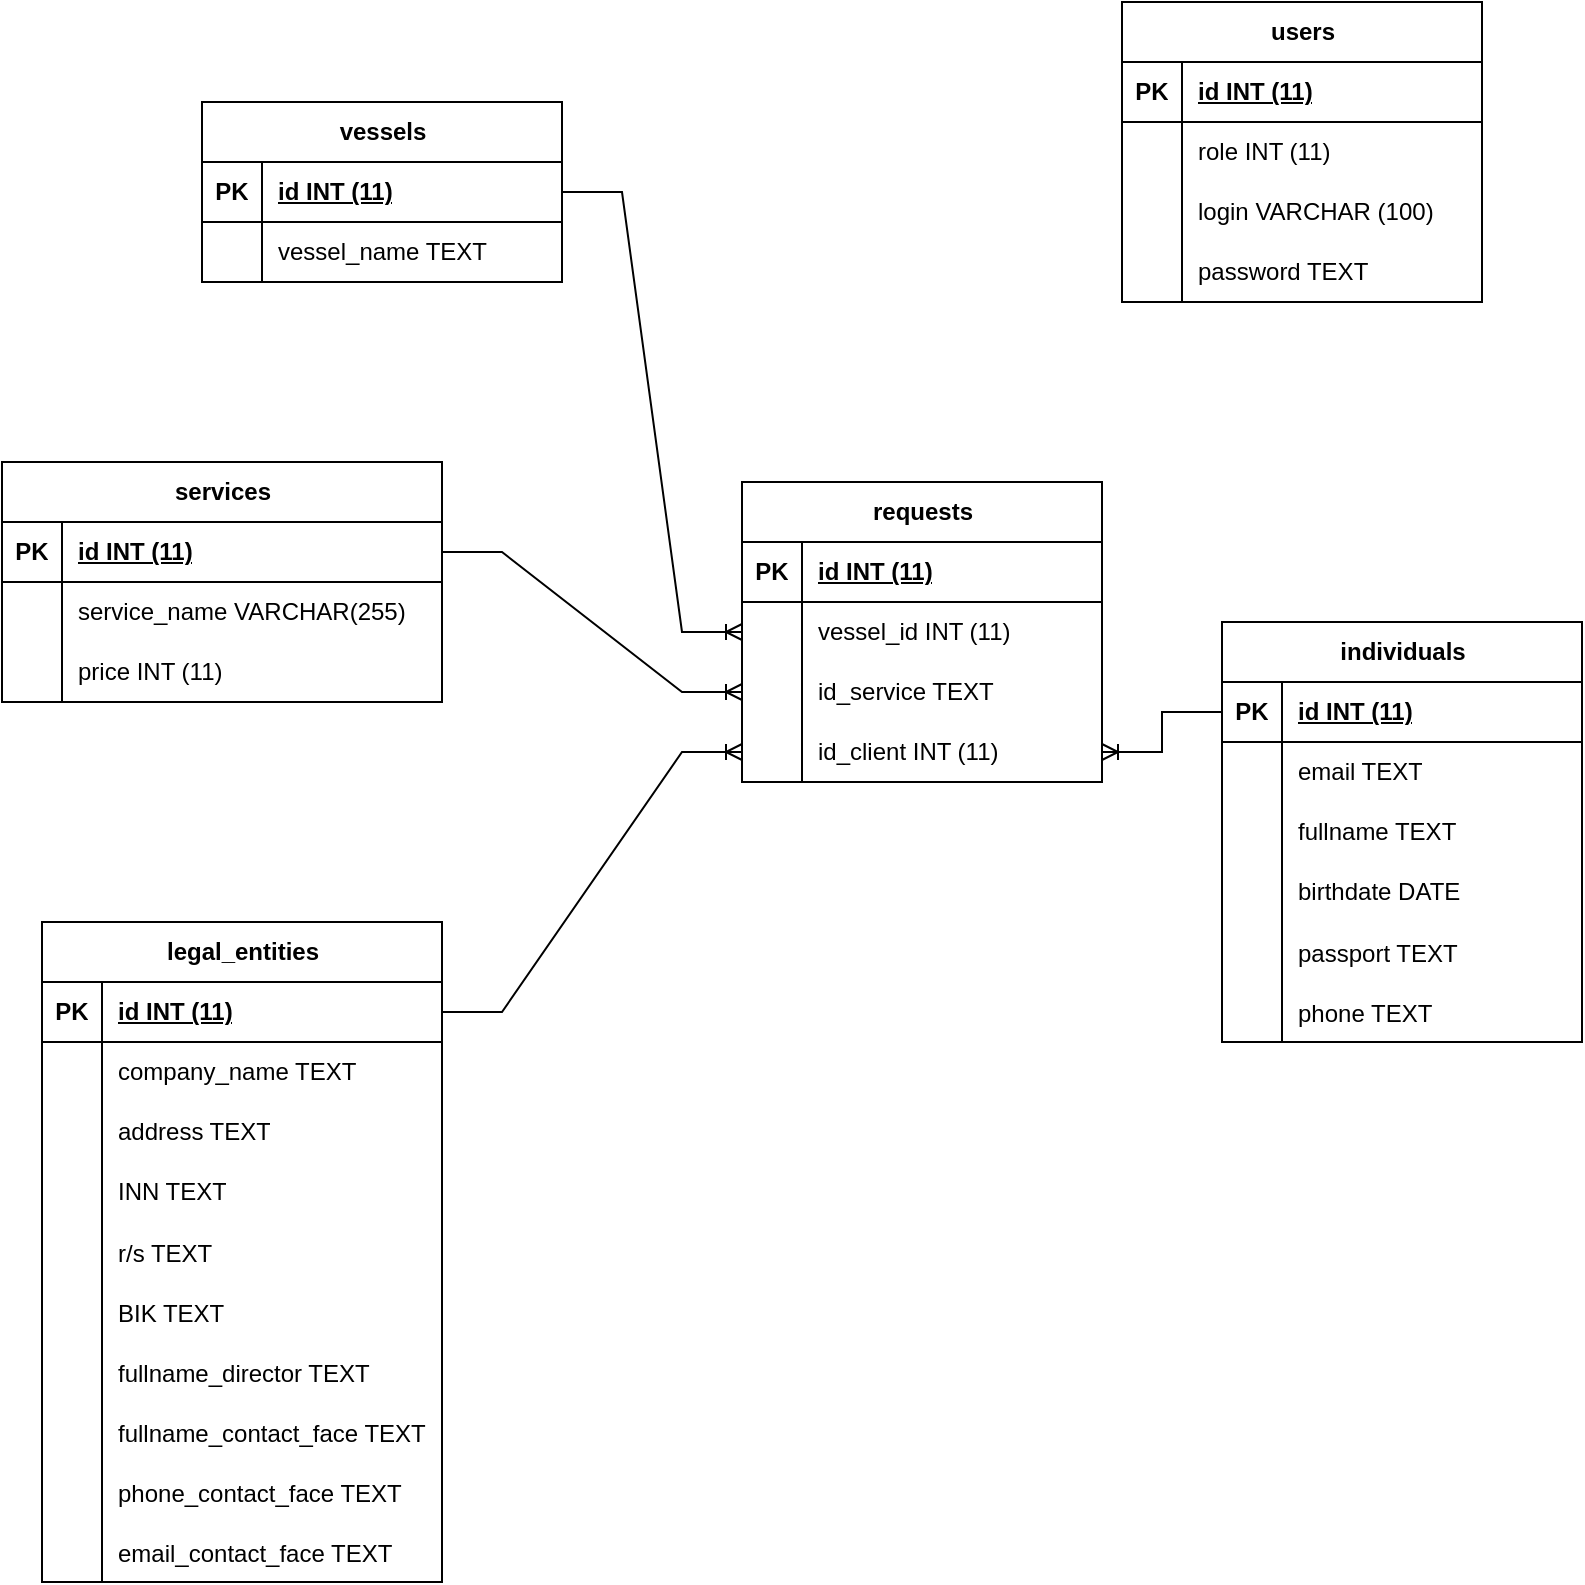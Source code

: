 <mxfile version="24.2.3" type="device" pages="4">
  <diagram id="R2lEEEUBdFMjLlhIrx00" name="ER">
    <mxGraphModel dx="1980" dy="1084" grid="1" gridSize="10" guides="1" tooltips="1" connect="1" arrows="1" fold="1" page="1" pageScale="1" pageWidth="850" pageHeight="1100" math="0" shadow="0" extFonts="Permanent Marker^https://fonts.googleapis.com/css?family=Permanent+Marker">
      <root>
        <mxCell id="0" />
        <mxCell id="1" parent="0" />
        <mxCell id="lfyjgFZaPKIYpUZnQQvx-1" value="requests" style="shape=table;startSize=30;container=1;collapsible=1;childLayout=tableLayout;fixedRows=1;rowLines=0;fontStyle=1;align=center;resizeLast=1;html=1;" vertex="1" parent="1">
          <mxGeometry x="420" y="290" width="180" height="150" as="geometry">
            <mxRectangle x="20" y="110" width="90" height="30" as="alternateBounds" />
          </mxGeometry>
        </mxCell>
        <mxCell id="lfyjgFZaPKIYpUZnQQvx-2" value="" style="shape=tableRow;horizontal=0;startSize=0;swimlaneHead=0;swimlaneBody=0;fillColor=none;collapsible=0;dropTarget=0;points=[[0,0.5],[1,0.5]];portConstraint=eastwest;top=0;left=0;right=0;bottom=1;" vertex="1" parent="lfyjgFZaPKIYpUZnQQvx-1">
          <mxGeometry y="30" width="180" height="30" as="geometry" />
        </mxCell>
        <mxCell id="lfyjgFZaPKIYpUZnQQvx-3" value="PK" style="shape=partialRectangle;connectable=0;fillColor=none;top=0;left=0;bottom=0;right=0;fontStyle=1;overflow=hidden;whiteSpace=wrap;html=1;" vertex="1" parent="lfyjgFZaPKIYpUZnQQvx-2">
          <mxGeometry width="30" height="30" as="geometry">
            <mxRectangle width="30" height="30" as="alternateBounds" />
          </mxGeometry>
        </mxCell>
        <mxCell id="lfyjgFZaPKIYpUZnQQvx-4" value="id INT (11)" style="shape=partialRectangle;connectable=0;fillColor=none;top=0;left=0;bottom=0;right=0;align=left;spacingLeft=6;fontStyle=5;overflow=hidden;whiteSpace=wrap;html=1;" vertex="1" parent="lfyjgFZaPKIYpUZnQQvx-2">
          <mxGeometry x="30" width="150" height="30" as="geometry">
            <mxRectangle width="150" height="30" as="alternateBounds" />
          </mxGeometry>
        </mxCell>
        <mxCell id="lfyjgFZaPKIYpUZnQQvx-5" value="" style="shape=tableRow;horizontal=0;startSize=0;swimlaneHead=0;swimlaneBody=0;fillColor=none;collapsible=0;dropTarget=0;points=[[0,0.5],[1,0.5]];portConstraint=eastwest;top=0;left=0;right=0;bottom=0;" vertex="1" parent="lfyjgFZaPKIYpUZnQQvx-1">
          <mxGeometry y="60" width="180" height="30" as="geometry" />
        </mxCell>
        <mxCell id="lfyjgFZaPKIYpUZnQQvx-6" value="" style="shape=partialRectangle;connectable=0;fillColor=none;top=0;left=0;bottom=0;right=0;editable=1;overflow=hidden;whiteSpace=wrap;html=1;" vertex="1" parent="lfyjgFZaPKIYpUZnQQvx-5">
          <mxGeometry width="30" height="30" as="geometry">
            <mxRectangle width="30" height="30" as="alternateBounds" />
          </mxGeometry>
        </mxCell>
        <mxCell id="lfyjgFZaPKIYpUZnQQvx-7" value="vessel_id INT (11)" style="shape=partialRectangle;connectable=0;fillColor=none;top=0;left=0;bottom=0;right=0;align=left;spacingLeft=6;overflow=hidden;whiteSpace=wrap;html=1;" vertex="1" parent="lfyjgFZaPKIYpUZnQQvx-5">
          <mxGeometry x="30" width="150" height="30" as="geometry">
            <mxRectangle width="150" height="30" as="alternateBounds" />
          </mxGeometry>
        </mxCell>
        <mxCell id="lfyjgFZaPKIYpUZnQQvx-8" value="" style="shape=tableRow;horizontal=0;startSize=0;swimlaneHead=0;swimlaneBody=0;fillColor=none;collapsible=0;dropTarget=0;points=[[0,0.5],[1,0.5]];portConstraint=eastwest;top=0;left=0;right=0;bottom=0;" vertex="1" parent="lfyjgFZaPKIYpUZnQQvx-1">
          <mxGeometry y="90" width="180" height="30" as="geometry" />
        </mxCell>
        <mxCell id="lfyjgFZaPKIYpUZnQQvx-9" value="" style="shape=partialRectangle;connectable=0;fillColor=none;top=0;left=0;bottom=0;right=0;editable=1;overflow=hidden;whiteSpace=wrap;html=1;" vertex="1" parent="lfyjgFZaPKIYpUZnQQvx-8">
          <mxGeometry width="30" height="30" as="geometry">
            <mxRectangle width="30" height="30" as="alternateBounds" />
          </mxGeometry>
        </mxCell>
        <mxCell id="lfyjgFZaPKIYpUZnQQvx-10" value="id_service TEXT" style="shape=partialRectangle;connectable=0;fillColor=none;top=0;left=0;bottom=0;right=0;align=left;spacingLeft=6;overflow=hidden;whiteSpace=wrap;html=1;" vertex="1" parent="lfyjgFZaPKIYpUZnQQvx-8">
          <mxGeometry x="30" width="150" height="30" as="geometry">
            <mxRectangle width="150" height="30" as="alternateBounds" />
          </mxGeometry>
        </mxCell>
        <mxCell id="lfyjgFZaPKIYpUZnQQvx-11" value="" style="shape=tableRow;horizontal=0;startSize=0;swimlaneHead=0;swimlaneBody=0;fillColor=none;collapsible=0;dropTarget=0;points=[[0,0.5],[1,0.5]];portConstraint=eastwest;top=0;left=0;right=0;bottom=0;" vertex="1" parent="lfyjgFZaPKIYpUZnQQvx-1">
          <mxGeometry y="120" width="180" height="30" as="geometry" />
        </mxCell>
        <mxCell id="lfyjgFZaPKIYpUZnQQvx-12" value="" style="shape=partialRectangle;connectable=0;fillColor=none;top=0;left=0;bottom=0;right=0;editable=1;overflow=hidden;whiteSpace=wrap;html=1;" vertex="1" parent="lfyjgFZaPKIYpUZnQQvx-11">
          <mxGeometry width="30" height="30" as="geometry">
            <mxRectangle width="30" height="30" as="alternateBounds" />
          </mxGeometry>
        </mxCell>
        <mxCell id="lfyjgFZaPKIYpUZnQQvx-13" value="id_client INT (11)" style="shape=partialRectangle;connectable=0;fillColor=none;top=0;left=0;bottom=0;right=0;align=left;spacingLeft=6;overflow=hidden;whiteSpace=wrap;html=1;" vertex="1" parent="lfyjgFZaPKIYpUZnQQvx-11">
          <mxGeometry x="30" width="150" height="30" as="geometry">
            <mxRectangle width="150" height="30" as="alternateBounds" />
          </mxGeometry>
        </mxCell>
        <mxCell id="lfyjgFZaPKIYpUZnQQvx-14" value="individuals" style="shape=table;startSize=30;container=1;collapsible=1;childLayout=tableLayout;fixedRows=1;rowLines=0;fontStyle=1;align=center;resizeLast=1;html=1;" vertex="1" parent="1">
          <mxGeometry x="660" y="360" width="180" height="210" as="geometry">
            <mxRectangle x="270" y="40" width="100" height="30" as="alternateBounds" />
          </mxGeometry>
        </mxCell>
        <mxCell id="lfyjgFZaPKIYpUZnQQvx-15" value="" style="shape=tableRow;horizontal=0;startSize=0;swimlaneHead=0;swimlaneBody=0;fillColor=none;collapsible=0;dropTarget=0;points=[[0,0.5],[1,0.5]];portConstraint=eastwest;top=0;left=0;right=0;bottom=1;" vertex="1" parent="lfyjgFZaPKIYpUZnQQvx-14">
          <mxGeometry y="30" width="180" height="30" as="geometry" />
        </mxCell>
        <mxCell id="lfyjgFZaPKIYpUZnQQvx-16" value="PK" style="shape=partialRectangle;connectable=0;fillColor=none;top=0;left=0;bottom=0;right=0;fontStyle=1;overflow=hidden;whiteSpace=wrap;html=1;" vertex="1" parent="lfyjgFZaPKIYpUZnQQvx-15">
          <mxGeometry width="30" height="30" as="geometry">
            <mxRectangle width="30" height="30" as="alternateBounds" />
          </mxGeometry>
        </mxCell>
        <mxCell id="lfyjgFZaPKIYpUZnQQvx-17" value="id INT (11)" style="shape=partialRectangle;connectable=0;fillColor=none;top=0;left=0;bottom=0;right=0;align=left;spacingLeft=6;fontStyle=5;overflow=hidden;whiteSpace=wrap;html=1;" vertex="1" parent="lfyjgFZaPKIYpUZnQQvx-15">
          <mxGeometry x="30" width="150" height="30" as="geometry">
            <mxRectangle width="150" height="30" as="alternateBounds" />
          </mxGeometry>
        </mxCell>
        <mxCell id="lfyjgFZaPKIYpUZnQQvx-18" value="" style="shape=tableRow;horizontal=0;startSize=0;swimlaneHead=0;swimlaneBody=0;fillColor=none;collapsible=0;dropTarget=0;points=[[0,0.5],[1,0.5]];portConstraint=eastwest;top=0;left=0;right=0;bottom=0;" vertex="1" parent="lfyjgFZaPKIYpUZnQQvx-14">
          <mxGeometry y="60" width="180" height="30" as="geometry" />
        </mxCell>
        <mxCell id="lfyjgFZaPKIYpUZnQQvx-19" value="" style="shape=partialRectangle;connectable=0;fillColor=none;top=0;left=0;bottom=0;right=0;editable=1;overflow=hidden;whiteSpace=wrap;html=1;" vertex="1" parent="lfyjgFZaPKIYpUZnQQvx-18">
          <mxGeometry width="30" height="30" as="geometry">
            <mxRectangle width="30" height="30" as="alternateBounds" />
          </mxGeometry>
        </mxCell>
        <mxCell id="lfyjgFZaPKIYpUZnQQvx-20" value="email TEXT" style="shape=partialRectangle;connectable=0;fillColor=none;top=0;left=0;bottom=0;right=0;align=left;spacingLeft=6;overflow=hidden;whiteSpace=wrap;html=1;" vertex="1" parent="lfyjgFZaPKIYpUZnQQvx-18">
          <mxGeometry x="30" width="150" height="30" as="geometry">
            <mxRectangle width="150" height="30" as="alternateBounds" />
          </mxGeometry>
        </mxCell>
        <mxCell id="lfyjgFZaPKIYpUZnQQvx-21" value="" style="shape=tableRow;horizontal=0;startSize=0;swimlaneHead=0;swimlaneBody=0;fillColor=none;collapsible=0;dropTarget=0;points=[[0,0.5],[1,0.5]];portConstraint=eastwest;top=0;left=0;right=0;bottom=0;" vertex="1" parent="lfyjgFZaPKIYpUZnQQvx-14">
          <mxGeometry y="90" width="180" height="30" as="geometry" />
        </mxCell>
        <mxCell id="lfyjgFZaPKIYpUZnQQvx-22" value="" style="shape=partialRectangle;connectable=0;fillColor=none;top=0;left=0;bottom=0;right=0;editable=1;overflow=hidden;whiteSpace=wrap;html=1;" vertex="1" parent="lfyjgFZaPKIYpUZnQQvx-21">
          <mxGeometry width="30" height="30" as="geometry">
            <mxRectangle width="30" height="30" as="alternateBounds" />
          </mxGeometry>
        </mxCell>
        <mxCell id="lfyjgFZaPKIYpUZnQQvx-23" value="fullname TEXT" style="shape=partialRectangle;connectable=0;fillColor=none;top=0;left=0;bottom=0;right=0;align=left;spacingLeft=6;overflow=hidden;whiteSpace=wrap;html=1;" vertex="1" parent="lfyjgFZaPKIYpUZnQQvx-21">
          <mxGeometry x="30" width="150" height="30" as="geometry">
            <mxRectangle width="150" height="30" as="alternateBounds" />
          </mxGeometry>
        </mxCell>
        <mxCell id="lfyjgFZaPKIYpUZnQQvx-24" value="" style="shape=tableRow;horizontal=0;startSize=0;swimlaneHead=0;swimlaneBody=0;fillColor=none;collapsible=0;dropTarget=0;points=[[0,0.5],[1,0.5]];portConstraint=eastwest;top=0;left=0;right=0;bottom=0;" vertex="1" parent="lfyjgFZaPKIYpUZnQQvx-14">
          <mxGeometry y="120" width="180" height="30" as="geometry" />
        </mxCell>
        <mxCell id="lfyjgFZaPKIYpUZnQQvx-25" value="" style="shape=partialRectangle;connectable=0;fillColor=none;top=0;left=0;bottom=0;right=0;editable=1;overflow=hidden;whiteSpace=wrap;html=1;" vertex="1" parent="lfyjgFZaPKIYpUZnQQvx-24">
          <mxGeometry width="30" height="30" as="geometry">
            <mxRectangle width="30" height="30" as="alternateBounds" />
          </mxGeometry>
        </mxCell>
        <mxCell id="lfyjgFZaPKIYpUZnQQvx-26" value="birthdate DATE" style="shape=partialRectangle;connectable=0;fillColor=none;top=0;left=0;bottom=0;right=0;align=left;spacingLeft=6;overflow=hidden;whiteSpace=wrap;html=1;" vertex="1" parent="lfyjgFZaPKIYpUZnQQvx-24">
          <mxGeometry x="30" width="150" height="30" as="geometry">
            <mxRectangle width="150" height="30" as="alternateBounds" />
          </mxGeometry>
        </mxCell>
        <mxCell id="lfyjgFZaPKIYpUZnQQvx-79" value="" style="shape=tableRow;horizontal=0;startSize=0;swimlaneHead=0;swimlaneBody=0;fillColor=none;collapsible=0;dropTarget=0;points=[[0,0.5],[1,0.5]];portConstraint=eastwest;top=0;left=0;right=0;bottom=0;" vertex="1" parent="lfyjgFZaPKIYpUZnQQvx-14">
          <mxGeometry y="150" width="180" height="30" as="geometry" />
        </mxCell>
        <mxCell id="lfyjgFZaPKIYpUZnQQvx-80" value="" style="shape=partialRectangle;connectable=0;fillColor=none;top=0;left=0;bottom=0;right=0;editable=1;overflow=hidden;" vertex="1" parent="lfyjgFZaPKIYpUZnQQvx-79">
          <mxGeometry width="30" height="30" as="geometry">
            <mxRectangle width="30" height="30" as="alternateBounds" />
          </mxGeometry>
        </mxCell>
        <mxCell id="lfyjgFZaPKIYpUZnQQvx-81" value="passport TEXT" style="shape=partialRectangle;connectable=0;fillColor=none;top=0;left=0;bottom=0;right=0;align=left;spacingLeft=6;overflow=hidden;" vertex="1" parent="lfyjgFZaPKIYpUZnQQvx-79">
          <mxGeometry x="30" width="150" height="30" as="geometry">
            <mxRectangle width="150" height="30" as="alternateBounds" />
          </mxGeometry>
        </mxCell>
        <mxCell id="lfyjgFZaPKIYpUZnQQvx-82" value="" style="shape=tableRow;horizontal=0;startSize=0;swimlaneHead=0;swimlaneBody=0;fillColor=none;collapsible=0;dropTarget=0;points=[[0,0.5],[1,0.5]];portConstraint=eastwest;top=0;left=0;right=0;bottom=0;" vertex="1" parent="lfyjgFZaPKIYpUZnQQvx-14">
          <mxGeometry y="180" width="180" height="30" as="geometry" />
        </mxCell>
        <mxCell id="lfyjgFZaPKIYpUZnQQvx-83" value="" style="shape=partialRectangle;connectable=0;fillColor=none;top=0;left=0;bottom=0;right=0;editable=1;overflow=hidden;" vertex="1" parent="lfyjgFZaPKIYpUZnQQvx-82">
          <mxGeometry width="30" height="30" as="geometry">
            <mxRectangle width="30" height="30" as="alternateBounds" />
          </mxGeometry>
        </mxCell>
        <mxCell id="lfyjgFZaPKIYpUZnQQvx-84" value="phone TEXT" style="shape=partialRectangle;connectable=0;fillColor=none;top=0;left=0;bottom=0;right=0;align=left;spacingLeft=6;overflow=hidden;" vertex="1" parent="lfyjgFZaPKIYpUZnQQvx-82">
          <mxGeometry x="30" width="150" height="30" as="geometry">
            <mxRectangle width="150" height="30" as="alternateBounds" />
          </mxGeometry>
        </mxCell>
        <mxCell id="lfyjgFZaPKIYpUZnQQvx-27" value="legal_entities" style="shape=table;startSize=30;container=1;collapsible=1;childLayout=tableLayout;fixedRows=1;rowLines=0;fontStyle=1;align=center;resizeLast=1;html=1;" vertex="1" parent="1">
          <mxGeometry x="70" y="510" width="200" height="330" as="geometry">
            <mxRectangle x="30" y="30" width="110" height="30" as="alternateBounds" />
          </mxGeometry>
        </mxCell>
        <mxCell id="lfyjgFZaPKIYpUZnQQvx-28" value="" style="shape=tableRow;horizontal=0;startSize=0;swimlaneHead=0;swimlaneBody=0;fillColor=none;collapsible=0;dropTarget=0;points=[[0,0.5],[1,0.5]];portConstraint=eastwest;top=0;left=0;right=0;bottom=1;" vertex="1" parent="lfyjgFZaPKIYpUZnQQvx-27">
          <mxGeometry y="30" width="200" height="30" as="geometry" />
        </mxCell>
        <mxCell id="lfyjgFZaPKIYpUZnQQvx-29" value="PK" style="shape=partialRectangle;connectable=0;fillColor=none;top=0;left=0;bottom=0;right=0;fontStyle=1;overflow=hidden;whiteSpace=wrap;html=1;" vertex="1" parent="lfyjgFZaPKIYpUZnQQvx-28">
          <mxGeometry width="30" height="30" as="geometry">
            <mxRectangle width="30" height="30" as="alternateBounds" />
          </mxGeometry>
        </mxCell>
        <mxCell id="lfyjgFZaPKIYpUZnQQvx-30" value="id INT (11)" style="shape=partialRectangle;connectable=0;fillColor=none;top=0;left=0;bottom=0;right=0;align=left;spacingLeft=6;fontStyle=5;overflow=hidden;whiteSpace=wrap;html=1;" vertex="1" parent="lfyjgFZaPKIYpUZnQQvx-28">
          <mxGeometry x="30" width="170" height="30" as="geometry">
            <mxRectangle width="170" height="30" as="alternateBounds" />
          </mxGeometry>
        </mxCell>
        <mxCell id="lfyjgFZaPKIYpUZnQQvx-31" value="" style="shape=tableRow;horizontal=0;startSize=0;swimlaneHead=0;swimlaneBody=0;fillColor=none;collapsible=0;dropTarget=0;points=[[0,0.5],[1,0.5]];portConstraint=eastwest;top=0;left=0;right=0;bottom=0;" vertex="1" parent="lfyjgFZaPKIYpUZnQQvx-27">
          <mxGeometry y="60" width="200" height="30" as="geometry" />
        </mxCell>
        <mxCell id="lfyjgFZaPKIYpUZnQQvx-32" value="" style="shape=partialRectangle;connectable=0;fillColor=none;top=0;left=0;bottom=0;right=0;editable=1;overflow=hidden;whiteSpace=wrap;html=1;" vertex="1" parent="lfyjgFZaPKIYpUZnQQvx-31">
          <mxGeometry width="30" height="30" as="geometry">
            <mxRectangle width="30" height="30" as="alternateBounds" />
          </mxGeometry>
        </mxCell>
        <mxCell id="lfyjgFZaPKIYpUZnQQvx-33" value="company_name TEXT" style="shape=partialRectangle;connectable=0;fillColor=none;top=0;left=0;bottom=0;right=0;align=left;spacingLeft=6;overflow=hidden;whiteSpace=wrap;html=1;" vertex="1" parent="lfyjgFZaPKIYpUZnQQvx-31">
          <mxGeometry x="30" width="170" height="30" as="geometry">
            <mxRectangle width="170" height="30" as="alternateBounds" />
          </mxGeometry>
        </mxCell>
        <mxCell id="lfyjgFZaPKIYpUZnQQvx-34" value="" style="shape=tableRow;horizontal=0;startSize=0;swimlaneHead=0;swimlaneBody=0;fillColor=none;collapsible=0;dropTarget=0;points=[[0,0.5],[1,0.5]];portConstraint=eastwest;top=0;left=0;right=0;bottom=0;" vertex="1" parent="lfyjgFZaPKIYpUZnQQvx-27">
          <mxGeometry y="90" width="200" height="30" as="geometry" />
        </mxCell>
        <mxCell id="lfyjgFZaPKIYpUZnQQvx-35" value="" style="shape=partialRectangle;connectable=0;fillColor=none;top=0;left=0;bottom=0;right=0;editable=1;overflow=hidden;whiteSpace=wrap;html=1;" vertex="1" parent="lfyjgFZaPKIYpUZnQQvx-34">
          <mxGeometry width="30" height="30" as="geometry">
            <mxRectangle width="30" height="30" as="alternateBounds" />
          </mxGeometry>
        </mxCell>
        <mxCell id="lfyjgFZaPKIYpUZnQQvx-36" value="address TEXT" style="shape=partialRectangle;connectable=0;fillColor=none;top=0;left=0;bottom=0;right=0;align=left;spacingLeft=6;overflow=hidden;whiteSpace=wrap;html=1;" vertex="1" parent="lfyjgFZaPKIYpUZnQQvx-34">
          <mxGeometry x="30" width="170" height="30" as="geometry">
            <mxRectangle width="170" height="30" as="alternateBounds" />
          </mxGeometry>
        </mxCell>
        <mxCell id="lfyjgFZaPKIYpUZnQQvx-37" value="" style="shape=tableRow;horizontal=0;startSize=0;swimlaneHead=0;swimlaneBody=0;fillColor=none;collapsible=0;dropTarget=0;points=[[0,0.5],[1,0.5]];portConstraint=eastwest;top=0;left=0;right=0;bottom=0;" vertex="1" parent="lfyjgFZaPKIYpUZnQQvx-27">
          <mxGeometry y="120" width="200" height="30" as="geometry" />
        </mxCell>
        <mxCell id="lfyjgFZaPKIYpUZnQQvx-38" value="" style="shape=partialRectangle;connectable=0;fillColor=none;top=0;left=0;bottom=0;right=0;editable=1;overflow=hidden;whiteSpace=wrap;html=1;" vertex="1" parent="lfyjgFZaPKIYpUZnQQvx-37">
          <mxGeometry width="30" height="30" as="geometry">
            <mxRectangle width="30" height="30" as="alternateBounds" />
          </mxGeometry>
        </mxCell>
        <mxCell id="lfyjgFZaPKIYpUZnQQvx-39" value="INN TEXT" style="shape=partialRectangle;connectable=0;fillColor=none;top=0;left=0;bottom=0;right=0;align=left;spacingLeft=6;overflow=hidden;whiteSpace=wrap;html=1;" vertex="1" parent="lfyjgFZaPKIYpUZnQQvx-37">
          <mxGeometry x="30" width="170" height="30" as="geometry">
            <mxRectangle width="170" height="30" as="alternateBounds" />
          </mxGeometry>
        </mxCell>
        <mxCell id="lfyjgFZaPKIYpUZnQQvx-85" value="" style="shape=tableRow;horizontal=0;startSize=0;swimlaneHead=0;swimlaneBody=0;fillColor=none;collapsible=0;dropTarget=0;points=[[0,0.5],[1,0.5]];portConstraint=eastwest;top=0;left=0;right=0;bottom=0;" vertex="1" parent="lfyjgFZaPKIYpUZnQQvx-27">
          <mxGeometry y="150" width="200" height="30" as="geometry" />
        </mxCell>
        <mxCell id="lfyjgFZaPKIYpUZnQQvx-86" value="" style="shape=partialRectangle;connectable=0;fillColor=none;top=0;left=0;bottom=0;right=0;editable=1;overflow=hidden;" vertex="1" parent="lfyjgFZaPKIYpUZnQQvx-85">
          <mxGeometry width="30" height="30" as="geometry">
            <mxRectangle width="30" height="30" as="alternateBounds" />
          </mxGeometry>
        </mxCell>
        <mxCell id="lfyjgFZaPKIYpUZnQQvx-87" value="r/s TEXT" style="shape=partialRectangle;connectable=0;fillColor=none;top=0;left=0;bottom=0;right=0;align=left;spacingLeft=6;overflow=hidden;" vertex="1" parent="lfyjgFZaPKIYpUZnQQvx-85">
          <mxGeometry x="30" width="170" height="30" as="geometry">
            <mxRectangle width="170" height="30" as="alternateBounds" />
          </mxGeometry>
        </mxCell>
        <mxCell id="lfyjgFZaPKIYpUZnQQvx-88" value="" style="shape=tableRow;horizontal=0;startSize=0;swimlaneHead=0;swimlaneBody=0;fillColor=none;collapsible=0;dropTarget=0;points=[[0,0.5],[1,0.5]];portConstraint=eastwest;top=0;left=0;right=0;bottom=0;" vertex="1" parent="lfyjgFZaPKIYpUZnQQvx-27">
          <mxGeometry y="180" width="200" height="30" as="geometry" />
        </mxCell>
        <mxCell id="lfyjgFZaPKIYpUZnQQvx-89" value="" style="shape=partialRectangle;connectable=0;fillColor=none;top=0;left=0;bottom=0;right=0;editable=1;overflow=hidden;" vertex="1" parent="lfyjgFZaPKIYpUZnQQvx-88">
          <mxGeometry width="30" height="30" as="geometry">
            <mxRectangle width="30" height="30" as="alternateBounds" />
          </mxGeometry>
        </mxCell>
        <mxCell id="lfyjgFZaPKIYpUZnQQvx-90" value="BIK TEXT" style="shape=partialRectangle;connectable=0;fillColor=none;top=0;left=0;bottom=0;right=0;align=left;spacingLeft=6;overflow=hidden;" vertex="1" parent="lfyjgFZaPKIYpUZnQQvx-88">
          <mxGeometry x="30" width="170" height="30" as="geometry">
            <mxRectangle width="170" height="30" as="alternateBounds" />
          </mxGeometry>
        </mxCell>
        <mxCell id="lfyjgFZaPKIYpUZnQQvx-91" value="" style="shape=tableRow;horizontal=0;startSize=0;swimlaneHead=0;swimlaneBody=0;fillColor=none;collapsible=0;dropTarget=0;points=[[0,0.5],[1,0.5]];portConstraint=eastwest;top=0;left=0;right=0;bottom=0;" vertex="1" parent="lfyjgFZaPKIYpUZnQQvx-27">
          <mxGeometry y="210" width="200" height="30" as="geometry" />
        </mxCell>
        <mxCell id="lfyjgFZaPKIYpUZnQQvx-92" value="" style="shape=partialRectangle;connectable=0;fillColor=none;top=0;left=0;bottom=0;right=0;editable=1;overflow=hidden;" vertex="1" parent="lfyjgFZaPKIYpUZnQQvx-91">
          <mxGeometry width="30" height="30" as="geometry">
            <mxRectangle width="30" height="30" as="alternateBounds" />
          </mxGeometry>
        </mxCell>
        <mxCell id="lfyjgFZaPKIYpUZnQQvx-93" value="fullname_director TEXT" style="shape=partialRectangle;connectable=0;fillColor=none;top=0;left=0;bottom=0;right=0;align=left;spacingLeft=6;overflow=hidden;" vertex="1" parent="lfyjgFZaPKIYpUZnQQvx-91">
          <mxGeometry x="30" width="170" height="30" as="geometry">
            <mxRectangle width="170" height="30" as="alternateBounds" />
          </mxGeometry>
        </mxCell>
        <mxCell id="lfyjgFZaPKIYpUZnQQvx-94" value="" style="shape=tableRow;horizontal=0;startSize=0;swimlaneHead=0;swimlaneBody=0;fillColor=none;collapsible=0;dropTarget=0;points=[[0,0.5],[1,0.5]];portConstraint=eastwest;top=0;left=0;right=0;bottom=0;" vertex="1" parent="lfyjgFZaPKIYpUZnQQvx-27">
          <mxGeometry y="240" width="200" height="30" as="geometry" />
        </mxCell>
        <mxCell id="lfyjgFZaPKIYpUZnQQvx-95" value="" style="shape=partialRectangle;connectable=0;fillColor=none;top=0;left=0;bottom=0;right=0;editable=1;overflow=hidden;" vertex="1" parent="lfyjgFZaPKIYpUZnQQvx-94">
          <mxGeometry width="30" height="30" as="geometry">
            <mxRectangle width="30" height="30" as="alternateBounds" />
          </mxGeometry>
        </mxCell>
        <mxCell id="lfyjgFZaPKIYpUZnQQvx-96" value="fullname_contact_face TEXT" style="shape=partialRectangle;connectable=0;fillColor=none;top=0;left=0;bottom=0;right=0;align=left;spacingLeft=6;overflow=hidden;" vertex="1" parent="lfyjgFZaPKIYpUZnQQvx-94">
          <mxGeometry x="30" width="170" height="30" as="geometry">
            <mxRectangle width="170" height="30" as="alternateBounds" />
          </mxGeometry>
        </mxCell>
        <mxCell id="lfyjgFZaPKIYpUZnQQvx-97" value="" style="shape=tableRow;horizontal=0;startSize=0;swimlaneHead=0;swimlaneBody=0;fillColor=none;collapsible=0;dropTarget=0;points=[[0,0.5],[1,0.5]];portConstraint=eastwest;top=0;left=0;right=0;bottom=0;" vertex="1" parent="lfyjgFZaPKIYpUZnQQvx-27">
          <mxGeometry y="270" width="200" height="30" as="geometry" />
        </mxCell>
        <mxCell id="lfyjgFZaPKIYpUZnQQvx-98" value="" style="shape=partialRectangle;connectable=0;fillColor=none;top=0;left=0;bottom=0;right=0;editable=1;overflow=hidden;" vertex="1" parent="lfyjgFZaPKIYpUZnQQvx-97">
          <mxGeometry width="30" height="30" as="geometry">
            <mxRectangle width="30" height="30" as="alternateBounds" />
          </mxGeometry>
        </mxCell>
        <mxCell id="lfyjgFZaPKIYpUZnQQvx-99" value="phone_contact_face TEXT" style="shape=partialRectangle;connectable=0;fillColor=none;top=0;left=0;bottom=0;right=0;align=left;spacingLeft=6;overflow=hidden;" vertex="1" parent="lfyjgFZaPKIYpUZnQQvx-97">
          <mxGeometry x="30" width="170" height="30" as="geometry">
            <mxRectangle width="170" height="30" as="alternateBounds" />
          </mxGeometry>
        </mxCell>
        <mxCell id="lfyjgFZaPKIYpUZnQQvx-100" value="" style="shape=tableRow;horizontal=0;startSize=0;swimlaneHead=0;swimlaneBody=0;fillColor=none;collapsible=0;dropTarget=0;points=[[0,0.5],[1,0.5]];portConstraint=eastwest;top=0;left=0;right=0;bottom=0;" vertex="1" parent="lfyjgFZaPKIYpUZnQQvx-27">
          <mxGeometry y="300" width="200" height="30" as="geometry" />
        </mxCell>
        <mxCell id="lfyjgFZaPKIYpUZnQQvx-101" value="" style="shape=partialRectangle;connectable=0;fillColor=none;top=0;left=0;bottom=0;right=0;editable=1;overflow=hidden;" vertex="1" parent="lfyjgFZaPKIYpUZnQQvx-100">
          <mxGeometry width="30" height="30" as="geometry">
            <mxRectangle width="30" height="30" as="alternateBounds" />
          </mxGeometry>
        </mxCell>
        <mxCell id="lfyjgFZaPKIYpUZnQQvx-102" value="email_contact_face TEXT" style="shape=partialRectangle;connectable=0;fillColor=none;top=0;left=0;bottom=0;right=0;align=left;spacingLeft=6;overflow=hidden;" vertex="1" parent="lfyjgFZaPKIYpUZnQQvx-100">
          <mxGeometry x="30" width="170" height="30" as="geometry">
            <mxRectangle width="170" height="30" as="alternateBounds" />
          </mxGeometry>
        </mxCell>
        <mxCell id="lfyjgFZaPKIYpUZnQQvx-40" value="services" style="shape=table;startSize=30;container=1;collapsible=1;childLayout=tableLayout;fixedRows=1;rowLines=0;fontStyle=1;align=center;resizeLast=1;html=1;" vertex="1" parent="1">
          <mxGeometry x="50" y="280" width="220" height="120" as="geometry">
            <mxRectangle x="190" y="130" width="80" height="30" as="alternateBounds" />
          </mxGeometry>
        </mxCell>
        <mxCell id="lfyjgFZaPKIYpUZnQQvx-41" value="" style="shape=tableRow;horizontal=0;startSize=0;swimlaneHead=0;swimlaneBody=0;fillColor=none;collapsible=0;dropTarget=0;points=[[0,0.5],[1,0.5]];portConstraint=eastwest;top=0;left=0;right=0;bottom=1;" vertex="1" parent="lfyjgFZaPKIYpUZnQQvx-40">
          <mxGeometry y="30" width="220" height="30" as="geometry" />
        </mxCell>
        <mxCell id="lfyjgFZaPKIYpUZnQQvx-42" value="PK" style="shape=partialRectangle;connectable=0;fillColor=none;top=0;left=0;bottom=0;right=0;fontStyle=1;overflow=hidden;whiteSpace=wrap;html=1;" vertex="1" parent="lfyjgFZaPKIYpUZnQQvx-41">
          <mxGeometry width="30" height="30" as="geometry">
            <mxRectangle width="30" height="30" as="alternateBounds" />
          </mxGeometry>
        </mxCell>
        <mxCell id="lfyjgFZaPKIYpUZnQQvx-43" value="id INT (11)" style="shape=partialRectangle;connectable=0;fillColor=none;top=0;left=0;bottom=0;right=0;align=left;spacingLeft=6;fontStyle=5;overflow=hidden;whiteSpace=wrap;html=1;" vertex="1" parent="lfyjgFZaPKIYpUZnQQvx-41">
          <mxGeometry x="30" width="190" height="30" as="geometry">
            <mxRectangle width="190" height="30" as="alternateBounds" />
          </mxGeometry>
        </mxCell>
        <mxCell id="lfyjgFZaPKIYpUZnQQvx-44" value="" style="shape=tableRow;horizontal=0;startSize=0;swimlaneHead=0;swimlaneBody=0;fillColor=none;collapsible=0;dropTarget=0;points=[[0,0.5],[1,0.5]];portConstraint=eastwest;top=0;left=0;right=0;bottom=0;" vertex="1" parent="lfyjgFZaPKIYpUZnQQvx-40">
          <mxGeometry y="60" width="220" height="30" as="geometry" />
        </mxCell>
        <mxCell id="lfyjgFZaPKIYpUZnQQvx-45" value="" style="shape=partialRectangle;connectable=0;fillColor=none;top=0;left=0;bottom=0;right=0;editable=1;overflow=hidden;whiteSpace=wrap;html=1;" vertex="1" parent="lfyjgFZaPKIYpUZnQQvx-44">
          <mxGeometry width="30" height="30" as="geometry">
            <mxRectangle width="30" height="30" as="alternateBounds" />
          </mxGeometry>
        </mxCell>
        <mxCell id="lfyjgFZaPKIYpUZnQQvx-46" value="service_name VARCHAR(255)" style="shape=partialRectangle;connectable=0;fillColor=none;top=0;left=0;bottom=0;right=0;align=left;spacingLeft=6;overflow=hidden;whiteSpace=wrap;html=1;" vertex="1" parent="lfyjgFZaPKIYpUZnQQvx-44">
          <mxGeometry x="30" width="190" height="30" as="geometry">
            <mxRectangle width="190" height="30" as="alternateBounds" />
          </mxGeometry>
        </mxCell>
        <mxCell id="lfyjgFZaPKIYpUZnQQvx-47" value="" style="shape=tableRow;horizontal=0;startSize=0;swimlaneHead=0;swimlaneBody=0;fillColor=none;collapsible=0;dropTarget=0;points=[[0,0.5],[1,0.5]];portConstraint=eastwest;top=0;left=0;right=0;bottom=0;" vertex="1" parent="lfyjgFZaPKIYpUZnQQvx-40">
          <mxGeometry y="90" width="220" height="30" as="geometry" />
        </mxCell>
        <mxCell id="lfyjgFZaPKIYpUZnQQvx-48" value="" style="shape=partialRectangle;connectable=0;fillColor=none;top=0;left=0;bottom=0;right=0;editable=1;overflow=hidden;whiteSpace=wrap;html=1;" vertex="1" parent="lfyjgFZaPKIYpUZnQQvx-47">
          <mxGeometry width="30" height="30" as="geometry">
            <mxRectangle width="30" height="30" as="alternateBounds" />
          </mxGeometry>
        </mxCell>
        <mxCell id="lfyjgFZaPKIYpUZnQQvx-49" value="price INT (11)" style="shape=partialRectangle;connectable=0;fillColor=none;top=0;left=0;bottom=0;right=0;align=left;spacingLeft=6;overflow=hidden;whiteSpace=wrap;html=1;" vertex="1" parent="lfyjgFZaPKIYpUZnQQvx-47">
          <mxGeometry x="30" width="190" height="30" as="geometry">
            <mxRectangle width="190" height="30" as="alternateBounds" />
          </mxGeometry>
        </mxCell>
        <mxCell id="lfyjgFZaPKIYpUZnQQvx-53" value="vessels" style="shape=table;startSize=30;container=1;collapsible=1;childLayout=tableLayout;fixedRows=1;rowLines=0;fontStyle=1;align=center;resizeLast=1;html=1;" vertex="1" parent="1">
          <mxGeometry x="150" y="100" width="180" height="90" as="geometry" />
        </mxCell>
        <mxCell id="lfyjgFZaPKIYpUZnQQvx-54" value="" style="shape=tableRow;horizontal=0;startSize=0;swimlaneHead=0;swimlaneBody=0;fillColor=none;collapsible=0;dropTarget=0;points=[[0,0.5],[1,0.5]];portConstraint=eastwest;top=0;left=0;right=0;bottom=1;" vertex="1" parent="lfyjgFZaPKIYpUZnQQvx-53">
          <mxGeometry y="30" width="180" height="30" as="geometry" />
        </mxCell>
        <mxCell id="lfyjgFZaPKIYpUZnQQvx-55" value="PK" style="shape=partialRectangle;connectable=0;fillColor=none;top=0;left=0;bottom=0;right=0;fontStyle=1;overflow=hidden;whiteSpace=wrap;html=1;" vertex="1" parent="lfyjgFZaPKIYpUZnQQvx-54">
          <mxGeometry width="30" height="30" as="geometry">
            <mxRectangle width="30" height="30" as="alternateBounds" />
          </mxGeometry>
        </mxCell>
        <mxCell id="lfyjgFZaPKIYpUZnQQvx-56" value="id INT (11)" style="shape=partialRectangle;connectable=0;fillColor=none;top=0;left=0;bottom=0;right=0;align=left;spacingLeft=6;fontStyle=5;overflow=hidden;whiteSpace=wrap;html=1;" vertex="1" parent="lfyjgFZaPKIYpUZnQQvx-54">
          <mxGeometry x="30" width="150" height="30" as="geometry">
            <mxRectangle width="150" height="30" as="alternateBounds" />
          </mxGeometry>
        </mxCell>
        <mxCell id="lfyjgFZaPKIYpUZnQQvx-57" value="" style="shape=tableRow;horizontal=0;startSize=0;swimlaneHead=0;swimlaneBody=0;fillColor=none;collapsible=0;dropTarget=0;points=[[0,0.5],[1,0.5]];portConstraint=eastwest;top=0;left=0;right=0;bottom=0;" vertex="1" parent="lfyjgFZaPKIYpUZnQQvx-53">
          <mxGeometry y="60" width="180" height="30" as="geometry" />
        </mxCell>
        <mxCell id="lfyjgFZaPKIYpUZnQQvx-58" value="" style="shape=partialRectangle;connectable=0;fillColor=none;top=0;left=0;bottom=0;right=0;editable=1;overflow=hidden;whiteSpace=wrap;html=1;" vertex="1" parent="lfyjgFZaPKIYpUZnQQvx-57">
          <mxGeometry width="30" height="30" as="geometry">
            <mxRectangle width="30" height="30" as="alternateBounds" />
          </mxGeometry>
        </mxCell>
        <mxCell id="lfyjgFZaPKIYpUZnQQvx-59" value="vessel_name TEXT" style="shape=partialRectangle;connectable=0;fillColor=none;top=0;left=0;bottom=0;right=0;align=left;spacingLeft=6;overflow=hidden;whiteSpace=wrap;html=1;" vertex="1" parent="lfyjgFZaPKIYpUZnQQvx-57">
          <mxGeometry x="30" width="150" height="30" as="geometry">
            <mxRectangle width="150" height="30" as="alternateBounds" />
          </mxGeometry>
        </mxCell>
        <mxCell id="lfyjgFZaPKIYpUZnQQvx-66" value="users" style="shape=table;startSize=30;container=1;collapsible=1;childLayout=tableLayout;fixedRows=1;rowLines=0;fontStyle=1;align=center;resizeLast=1;html=1;" vertex="1" parent="1">
          <mxGeometry x="610" y="50" width="180" height="150" as="geometry">
            <mxRectangle x="360" y="120" width="70" height="30" as="alternateBounds" />
          </mxGeometry>
        </mxCell>
        <mxCell id="lfyjgFZaPKIYpUZnQQvx-67" value="" style="shape=tableRow;horizontal=0;startSize=0;swimlaneHead=0;swimlaneBody=0;fillColor=none;collapsible=0;dropTarget=0;points=[[0,0.5],[1,0.5]];portConstraint=eastwest;top=0;left=0;right=0;bottom=1;" vertex="1" parent="lfyjgFZaPKIYpUZnQQvx-66">
          <mxGeometry y="30" width="180" height="30" as="geometry" />
        </mxCell>
        <mxCell id="lfyjgFZaPKIYpUZnQQvx-68" value="PK" style="shape=partialRectangle;connectable=0;fillColor=none;top=0;left=0;bottom=0;right=0;fontStyle=1;overflow=hidden;whiteSpace=wrap;html=1;" vertex="1" parent="lfyjgFZaPKIYpUZnQQvx-67">
          <mxGeometry width="30" height="30" as="geometry">
            <mxRectangle width="30" height="30" as="alternateBounds" />
          </mxGeometry>
        </mxCell>
        <mxCell id="lfyjgFZaPKIYpUZnQQvx-69" value="id INT (11)" style="shape=partialRectangle;connectable=0;fillColor=none;top=0;left=0;bottom=0;right=0;align=left;spacingLeft=6;fontStyle=5;overflow=hidden;whiteSpace=wrap;html=1;" vertex="1" parent="lfyjgFZaPKIYpUZnQQvx-67">
          <mxGeometry x="30" width="150" height="30" as="geometry">
            <mxRectangle width="150" height="30" as="alternateBounds" />
          </mxGeometry>
        </mxCell>
        <mxCell id="lfyjgFZaPKIYpUZnQQvx-70" value="" style="shape=tableRow;horizontal=0;startSize=0;swimlaneHead=0;swimlaneBody=0;fillColor=none;collapsible=0;dropTarget=0;points=[[0,0.5],[1,0.5]];portConstraint=eastwest;top=0;left=0;right=0;bottom=0;" vertex="1" parent="lfyjgFZaPKIYpUZnQQvx-66">
          <mxGeometry y="60" width="180" height="30" as="geometry" />
        </mxCell>
        <mxCell id="lfyjgFZaPKIYpUZnQQvx-71" value="" style="shape=partialRectangle;connectable=0;fillColor=none;top=0;left=0;bottom=0;right=0;editable=1;overflow=hidden;whiteSpace=wrap;html=1;" vertex="1" parent="lfyjgFZaPKIYpUZnQQvx-70">
          <mxGeometry width="30" height="30" as="geometry">
            <mxRectangle width="30" height="30" as="alternateBounds" />
          </mxGeometry>
        </mxCell>
        <mxCell id="lfyjgFZaPKIYpUZnQQvx-72" value="role INT (11)" style="shape=partialRectangle;connectable=0;fillColor=none;top=0;left=0;bottom=0;right=0;align=left;spacingLeft=6;overflow=hidden;whiteSpace=wrap;html=1;" vertex="1" parent="lfyjgFZaPKIYpUZnQQvx-70">
          <mxGeometry x="30" width="150" height="30" as="geometry">
            <mxRectangle width="150" height="30" as="alternateBounds" />
          </mxGeometry>
        </mxCell>
        <mxCell id="lfyjgFZaPKIYpUZnQQvx-73" value="" style="shape=tableRow;horizontal=0;startSize=0;swimlaneHead=0;swimlaneBody=0;fillColor=none;collapsible=0;dropTarget=0;points=[[0,0.5],[1,0.5]];portConstraint=eastwest;top=0;left=0;right=0;bottom=0;" vertex="1" parent="lfyjgFZaPKIYpUZnQQvx-66">
          <mxGeometry y="90" width="180" height="30" as="geometry" />
        </mxCell>
        <mxCell id="lfyjgFZaPKIYpUZnQQvx-74" value="" style="shape=partialRectangle;connectable=0;fillColor=none;top=0;left=0;bottom=0;right=0;editable=1;overflow=hidden;whiteSpace=wrap;html=1;" vertex="1" parent="lfyjgFZaPKIYpUZnQQvx-73">
          <mxGeometry width="30" height="30" as="geometry">
            <mxRectangle width="30" height="30" as="alternateBounds" />
          </mxGeometry>
        </mxCell>
        <mxCell id="lfyjgFZaPKIYpUZnQQvx-75" value="login VARCHAR (100)" style="shape=partialRectangle;connectable=0;fillColor=none;top=0;left=0;bottom=0;right=0;align=left;spacingLeft=6;overflow=hidden;whiteSpace=wrap;html=1;" vertex="1" parent="lfyjgFZaPKIYpUZnQQvx-73">
          <mxGeometry x="30" width="150" height="30" as="geometry">
            <mxRectangle width="150" height="30" as="alternateBounds" />
          </mxGeometry>
        </mxCell>
        <mxCell id="lfyjgFZaPKIYpUZnQQvx-76" value="" style="shape=tableRow;horizontal=0;startSize=0;swimlaneHead=0;swimlaneBody=0;fillColor=none;collapsible=0;dropTarget=0;points=[[0,0.5],[1,0.5]];portConstraint=eastwest;top=0;left=0;right=0;bottom=0;" vertex="1" parent="lfyjgFZaPKIYpUZnQQvx-66">
          <mxGeometry y="120" width="180" height="30" as="geometry" />
        </mxCell>
        <mxCell id="lfyjgFZaPKIYpUZnQQvx-77" value="" style="shape=partialRectangle;connectable=0;fillColor=none;top=0;left=0;bottom=0;right=0;editable=1;overflow=hidden;whiteSpace=wrap;html=1;" vertex="1" parent="lfyjgFZaPKIYpUZnQQvx-76">
          <mxGeometry width="30" height="30" as="geometry">
            <mxRectangle width="30" height="30" as="alternateBounds" />
          </mxGeometry>
        </mxCell>
        <mxCell id="lfyjgFZaPKIYpUZnQQvx-78" value="password TEXT" style="shape=partialRectangle;connectable=0;fillColor=none;top=0;left=0;bottom=0;right=0;align=left;spacingLeft=6;overflow=hidden;whiteSpace=wrap;html=1;" vertex="1" parent="lfyjgFZaPKIYpUZnQQvx-76">
          <mxGeometry x="30" width="150" height="30" as="geometry">
            <mxRectangle width="150" height="30" as="alternateBounds" />
          </mxGeometry>
        </mxCell>
        <mxCell id="lfyjgFZaPKIYpUZnQQvx-104" value="" style="edgeStyle=entityRelationEdgeStyle;fontSize=12;html=1;endArrow=ERoneToMany;rounded=0;exitX=1;exitY=0.5;exitDx=0;exitDy=0;entryX=0;entryY=0.5;entryDx=0;entryDy=0;" edge="1" parent="1" source="lfyjgFZaPKIYpUZnQQvx-54" target="lfyjgFZaPKIYpUZnQQvx-5">
          <mxGeometry width="100" height="100" relative="1" as="geometry">
            <mxPoint x="320" y="630" as="sourcePoint" />
            <mxPoint x="420" y="530" as="targetPoint" />
          </mxGeometry>
        </mxCell>
        <mxCell id="lfyjgFZaPKIYpUZnQQvx-105" value="" style="edgeStyle=entityRelationEdgeStyle;fontSize=12;html=1;endArrow=ERoneToMany;rounded=0;exitX=1;exitY=0.5;exitDx=0;exitDy=0;entryX=0;entryY=0.5;entryDx=0;entryDy=0;" edge="1" parent="1" source="lfyjgFZaPKIYpUZnQQvx-41" target="lfyjgFZaPKIYpUZnQQvx-8">
          <mxGeometry width="100" height="100" relative="1" as="geometry">
            <mxPoint x="340" y="155" as="sourcePoint" />
            <mxPoint x="540" y="560" as="targetPoint" />
          </mxGeometry>
        </mxCell>
        <mxCell id="lfyjgFZaPKIYpUZnQQvx-106" value="" style="edgeStyle=entityRelationEdgeStyle;fontSize=12;html=1;endArrow=ERoneToMany;rounded=0;exitX=1;exitY=0.5;exitDx=0;exitDy=0;entryX=0;entryY=0.5;entryDx=0;entryDy=0;" edge="1" parent="1" source="lfyjgFZaPKIYpUZnQQvx-28" target="lfyjgFZaPKIYpUZnQQvx-11">
          <mxGeometry width="100" height="100" relative="1" as="geometry">
            <mxPoint x="280" y="335" as="sourcePoint" />
            <mxPoint x="540" y="590" as="targetPoint" />
          </mxGeometry>
        </mxCell>
        <mxCell id="lfyjgFZaPKIYpUZnQQvx-107" value="" style="edgeStyle=entityRelationEdgeStyle;fontSize=12;html=1;endArrow=ERoneToMany;rounded=0;exitX=0;exitY=0.5;exitDx=0;exitDy=0;entryX=1;entryY=0.5;entryDx=0;entryDy=0;" edge="1" parent="1" source="lfyjgFZaPKIYpUZnQQvx-15" target="lfyjgFZaPKIYpUZnQQvx-11">
          <mxGeometry width="100" height="100" relative="1" as="geometry">
            <mxPoint x="290" y="345" as="sourcePoint" />
            <mxPoint x="550" y="600" as="targetPoint" />
          </mxGeometry>
        </mxCell>
      </root>
    </mxGraphModel>
  </diagram>
  <diagram id="aBM7Sz5Nh886fe-lbsOs" name="Функциональная">
    <mxGraphModel dx="2520" dy="1380" grid="1" gridSize="10" guides="1" tooltips="1" connect="1" arrows="1" fold="1" page="1" pageScale="1" pageWidth="4681" pageHeight="3300" math="0" shadow="0">
      <root>
        <mxCell id="0" />
        <mxCell id="1" parent="0" />
        <mxCell id="vPOCc3IXmamX0NzySqaU-2" value="начало" style="rounded=1;whiteSpace=wrap;html=1;" vertex="1" parent="1">
          <mxGeometry x="640" y="80" width="120" height="40" as="geometry" />
        </mxCell>
        <mxCell id="vPOCc3IXmamX0NzySqaU-3" value="авторизация" style="rounded=0;whiteSpace=wrap;html=1;" vertex="1" parent="1">
          <mxGeometry x="640" y="160" width="120" height="40" as="geometry" />
        </mxCell>
        <mxCell id="vPOCc3IXmamX0NzySqaU-4" value="" style="endArrow=classic;html=1;rounded=0;exitX=0.5;exitY=1;exitDx=0;exitDy=0;" edge="1" parent="1" source="vPOCc3IXmamX0NzySqaU-2">
          <mxGeometry width="50" height="50" relative="1" as="geometry">
            <mxPoint x="700" y="270" as="sourcePoint" />
            <mxPoint x="700" y="160" as="targetPoint" />
          </mxGeometry>
        </mxCell>
        <mxCell id="vPOCc3IXmamX0NzySqaU-5" value="авторизация&amp;nbsp;&lt;div&gt;выполнена?&lt;/div&gt;" style="rhombus;whiteSpace=wrap;html=1;" vertex="1" parent="1">
          <mxGeometry x="620" y="240" width="160" height="80" as="geometry" />
        </mxCell>
        <mxCell id="vPOCc3IXmamX0NzySqaU-6" value="" style="endArrow=none;html=1;rounded=0;entryX=0;entryY=0.5;entryDx=0;entryDy=0;" edge="1" parent="1" target="vPOCc3IXmamX0NzySqaU-5">
          <mxGeometry width="50" height="50" relative="1" as="geometry">
            <mxPoint x="520" y="280" as="sourcePoint" />
            <mxPoint x="530" y="300" as="targetPoint" />
          </mxGeometry>
        </mxCell>
        <mxCell id="vPOCc3IXmamX0NzySqaU-8" value="" style="endArrow=classic;html=1;rounded=0;" edge="1" parent="1">
          <mxGeometry width="50" height="50" relative="1" as="geometry">
            <mxPoint x="520" y="140" as="sourcePoint" />
            <mxPoint x="700" y="140" as="targetPoint" />
          </mxGeometry>
        </mxCell>
        <mxCell id="vPOCc3IXmamX0NzySqaU-12" value="нет" style="text;html=1;align=center;verticalAlign=middle;whiteSpace=wrap;rounded=0;" vertex="1" parent="1">
          <mxGeometry x="560" y="250" width="60" height="30" as="geometry" />
        </mxCell>
        <mxCell id="vPOCc3IXmamX0NzySqaU-13" value="отображение ошибки" style="rounded=0;whiteSpace=wrap;html=1;" vertex="1" parent="1">
          <mxGeometry x="460" y="180" width="120" height="40" as="geometry" />
        </mxCell>
        <mxCell id="vPOCc3IXmamX0NzySqaU-14" value="" style="endArrow=none;html=1;rounded=0;exitX=1;exitY=0.5;exitDx=0;exitDy=0;" edge="1" parent="1" source="vPOCc3IXmamX0NzySqaU-5">
          <mxGeometry width="50" height="50" relative="1" as="geometry">
            <mxPoint x="850" y="220" as="sourcePoint" />
            <mxPoint x="880" y="280" as="targetPoint" />
          </mxGeometry>
        </mxCell>
        <mxCell id="vPOCc3IXmamX0NzySqaU-15" value="да" style="text;html=1;align=center;verticalAlign=middle;whiteSpace=wrap;rounded=0;" vertex="1" parent="1">
          <mxGeometry x="780" y="250" width="60" height="30" as="geometry" />
        </mxCell>
        <mxCell id="vPOCc3IXmamX0NzySqaU-17" value="" style="endArrow=classic;html=1;rounded=0;exitX=0.5;exitY=1;exitDx=0;exitDy=0;" edge="1" parent="1">
          <mxGeometry width="50" height="50" relative="1" as="geometry">
            <mxPoint x="880.0" y="280" as="sourcePoint" />
            <mxPoint x="880" y="320" as="targetPoint" />
          </mxGeometry>
        </mxCell>
        <mxCell id="vPOCc3IXmamX0NzySqaU-18" value="создание заявки" style="rounded=0;whiteSpace=wrap;html=1;" vertex="1" parent="1">
          <mxGeometry x="820" y="320" width="120" height="40" as="geometry" />
        </mxCell>
        <mxCell id="vPOCc3IXmamX0NzySqaU-19" value="существует&amp;nbsp;&lt;div&gt;код посуды?&lt;/div&gt;" style="rhombus;whiteSpace=wrap;html=1;" vertex="1" parent="1">
          <mxGeometry x="800" y="400" width="160" height="80" as="geometry" />
        </mxCell>
        <mxCell id="vPOCc3IXmamX0NzySqaU-20" value="" style="endArrow=classic;html=1;rounded=0;exitX=0.5;exitY=1;exitDx=0;exitDy=0;" edge="1" parent="1">
          <mxGeometry width="50" height="50" relative="1" as="geometry">
            <mxPoint x="879.72" y="360" as="sourcePoint" />
            <mxPoint x="880" y="400" as="targetPoint" />
          </mxGeometry>
        </mxCell>
        <mxCell id="vPOCc3IXmamX0NzySqaU-21" value="" style="endArrow=none;html=1;rounded=0;exitX=1;exitY=0.5;exitDx=0;exitDy=0;" edge="1" parent="1" source="vPOCc3IXmamX0NzySqaU-19">
          <mxGeometry width="50" height="50" relative="1" as="geometry">
            <mxPoint x="1050" y="660" as="sourcePoint" />
            <mxPoint x="1000" y="440" as="targetPoint" />
          </mxGeometry>
        </mxCell>
        <mxCell id="vPOCc3IXmamX0NzySqaU-23" value="" style="endArrow=none;html=1;rounded=0;exitX=0.5;exitY=0;exitDx=0;exitDy=0;" edge="1" parent="1">
          <mxGeometry width="50" height="50" relative="1" as="geometry">
            <mxPoint x="760" y="520" as="sourcePoint" />
            <mxPoint x="760" y="440" as="targetPoint" />
          </mxGeometry>
        </mxCell>
        <mxCell id="vPOCc3IXmamX0NzySqaU-24" value="" style="endArrow=none;html=1;rounded=0;" edge="1" parent="1">
          <mxGeometry width="50" height="50" relative="1" as="geometry">
            <mxPoint x="1000" y="600" as="sourcePoint" />
            <mxPoint x="999.44" y="440" as="targetPoint" />
          </mxGeometry>
        </mxCell>
        <mxCell id="vPOCc3IXmamX0NzySqaU-25" value="да" style="text;html=1;align=center;verticalAlign=middle;whiteSpace=wrap;rounded=0;" vertex="1" parent="1">
          <mxGeometry x="950" y="410" width="60" height="30" as="geometry" />
        </mxCell>
        <mxCell id="vPOCc3IXmamX0NzySqaU-26" value="нет" style="text;html=1;align=center;verticalAlign=middle;whiteSpace=wrap;rounded=0;" vertex="1" parent="1">
          <mxGeometry x="750" y="410" width="60" height="30" as="geometry" />
        </mxCell>
        <mxCell id="vPOCc3IXmamX0NzySqaU-28" value="запись в бд кода посуды" style="rounded=0;whiteSpace=wrap;html=1;" vertex="1" parent="1">
          <mxGeometry x="700" y="520" width="120" height="40" as="geometry" />
        </mxCell>
        <mxCell id="vPOCc3IXmamX0NzySqaU-31" value="" style="endArrow=none;html=1;rounded=0;" edge="1" parent="1">
          <mxGeometry width="50" height="50" relative="1" as="geometry">
            <mxPoint x="760" y="600" as="sourcePoint" />
            <mxPoint x="1000" y="600" as="targetPoint" />
          </mxGeometry>
        </mxCell>
        <mxCell id="vPOCc3IXmamX0NzySqaU-33" value="Юр. лицо?" style="rhombus;whiteSpace=wrap;html=1;" vertex="1" parent="1">
          <mxGeometry x="800" y="640" width="160" height="80" as="geometry" />
        </mxCell>
        <mxCell id="vPOCc3IXmamX0NzySqaU-34" value="" style="endArrow=none;html=1;rounded=0;" edge="1" parent="1">
          <mxGeometry width="50" height="50" relative="1" as="geometry">
            <mxPoint x="760.83" y="600" as="sourcePoint" />
            <mxPoint x="760" y="560" as="targetPoint" />
          </mxGeometry>
        </mxCell>
        <mxCell id="vPOCc3IXmamX0NzySqaU-35" value="" style="endArrow=none;html=1;rounded=0;exitX=1;exitY=0.5;exitDx=0;exitDy=0;" edge="1" parent="1" source="vPOCc3IXmamX0NzySqaU-33">
          <mxGeometry width="50" height="50" relative="1" as="geometry">
            <mxPoint x="1010" y="840" as="sourcePoint" />
            <mxPoint x="1200" y="680" as="targetPoint" />
          </mxGeometry>
        </mxCell>
        <mxCell id="vPOCc3IXmamX0NzySqaU-36" value="" style="endArrow=none;html=1;rounded=0;" edge="1" parent="1">
          <mxGeometry width="50" height="50" relative="1" as="geometry">
            <mxPoint x="760" y="680" as="sourcePoint" />
            <mxPoint x="800" y="680" as="targetPoint" />
          </mxGeometry>
        </mxCell>
        <mxCell id="vPOCc3IXmamX0NzySqaU-37" value="нет" style="text;html=1;align=center;verticalAlign=middle;whiteSpace=wrap;rounded=0;" vertex="1" parent="1">
          <mxGeometry x="750" y="650" width="60" height="30" as="geometry" />
        </mxCell>
        <mxCell id="vPOCc3IXmamX0NzySqaU-38" value="да" style="text;html=1;align=center;verticalAlign=middle;whiteSpace=wrap;rounded=0;" vertex="1" parent="1">
          <mxGeometry x="950" y="650" width="60" height="30" as="geometry" />
        </mxCell>
        <mxCell id="vPOCc3IXmamX0NzySqaU-40" value="указание названия компании" style="rounded=0;whiteSpace=wrap;html=1;" vertex="1" parent="1">
          <mxGeometry x="1140" y="720" width="120" height="40" as="geometry" />
        </mxCell>
        <mxCell id="vPOCc3IXmamX0NzySqaU-42" value="" style="endArrow=classic;html=1;rounded=0;exitX=0.5;exitY=1;exitDx=0;exitDy=0;" edge="1" parent="1">
          <mxGeometry width="50" height="50" relative="1" as="geometry">
            <mxPoint x="700" y="200" as="sourcePoint" />
            <mxPoint x="700" y="240" as="targetPoint" />
          </mxGeometry>
        </mxCell>
        <mxCell id="vPOCc3IXmamX0NzySqaU-43" value="" style="endArrow=none;html=1;rounded=0;" edge="1" parent="1" source="vPOCc3IXmamX0NzySqaU-13">
          <mxGeometry width="50" height="50" relative="1" as="geometry">
            <mxPoint x="460" y="250" as="sourcePoint" />
            <mxPoint x="520" y="140" as="targetPoint" />
          </mxGeometry>
        </mxCell>
        <mxCell id="vPOCc3IXmamX0NzySqaU-44" value="" style="endArrow=none;html=1;rounded=0;" edge="1" parent="1">
          <mxGeometry width="50" height="50" relative="1" as="geometry">
            <mxPoint x="520" y="280" as="sourcePoint" />
            <mxPoint x="519.72" y="220" as="targetPoint" />
          </mxGeometry>
        </mxCell>
        <mxCell id="vPOCc3IXmamX0NzySqaU-45" value="" style="endArrow=none;html=1;rounded=0;entryX=0;entryY=0.5;entryDx=0;entryDy=0;" edge="1" parent="1" target="vPOCc3IXmamX0NzySqaU-19">
          <mxGeometry width="50" height="50" relative="1" as="geometry">
            <mxPoint x="760" y="440" as="sourcePoint" />
            <mxPoint x="770" y="610" as="targetPoint" />
          </mxGeometry>
        </mxCell>
        <mxCell id="vPOCc3IXmamX0NzySqaU-47" value="зарегистрирована ли компания?" style="rhombus;whiteSpace=wrap;html=1;" vertex="1" parent="1">
          <mxGeometry x="1120" y="800" width="160" height="80" as="geometry" />
        </mxCell>
        <mxCell id="vPOCc3IXmamX0NzySqaU-48" value="" style="endArrow=classic;html=1;rounded=0;exitX=0.5;exitY=1;exitDx=0;exitDy=0;" edge="1" parent="1">
          <mxGeometry width="50" height="50" relative="1" as="geometry">
            <mxPoint x="879.68" y="600" as="sourcePoint" />
            <mxPoint x="879.96" y="640" as="targetPoint" />
          </mxGeometry>
        </mxCell>
        <mxCell id="vPOCc3IXmamX0NzySqaU-49" value="" style="endArrow=classic;html=1;rounded=0;exitX=0.5;exitY=1;exitDx=0;exitDy=0;" edge="1" parent="1">
          <mxGeometry width="50" height="50" relative="1" as="geometry">
            <mxPoint x="1199.63" y="680" as="sourcePoint" />
            <mxPoint x="1199.91" y="720" as="targetPoint" />
          </mxGeometry>
        </mxCell>
        <mxCell id="vPOCc3IXmamX0NzySqaU-50" value="" style="endArrow=classic;html=1;rounded=0;exitX=0.5;exitY=1;exitDx=0;exitDy=0;" edge="1" parent="1">
          <mxGeometry width="50" height="50" relative="1" as="geometry">
            <mxPoint x="1199.68" y="760" as="sourcePoint" />
            <mxPoint x="1199.96" y="800" as="targetPoint" />
          </mxGeometry>
        </mxCell>
        <mxCell id="vPOCc3IXmamX0NzySqaU-51" value="" style="endArrow=none;html=1;rounded=0;" edge="1" parent="1">
          <mxGeometry width="50" height="50" relative="1" as="geometry">
            <mxPoint x="1320" y="839.68" as="sourcePoint" />
            <mxPoint x="1280" y="839.68" as="targetPoint" />
          </mxGeometry>
        </mxCell>
        <mxCell id="vPOCc3IXmamX0NzySqaU-52" value="да" style="text;html=1;align=center;verticalAlign=middle;whiteSpace=wrap;rounded=0;" vertex="1" parent="1">
          <mxGeometry x="1070" y="810" width="60" height="30" as="geometry" />
        </mxCell>
        <mxCell id="vPOCc3IXmamX0NzySqaU-53" value="" style="endArrow=none;html=1;rounded=0;" edge="1" parent="1">
          <mxGeometry width="50" height="50" relative="1" as="geometry">
            <mxPoint x="1120" y="839.35" as="sourcePoint" />
            <mxPoint x="1080" y="839.35" as="targetPoint" />
          </mxGeometry>
        </mxCell>
        <mxCell id="vPOCc3IXmamX0NzySqaU-54" value="нет" style="text;html=1;align=center;verticalAlign=middle;whiteSpace=wrap;rounded=0;" vertex="1" parent="1">
          <mxGeometry x="1270" y="810" width="60" height="30" as="geometry" />
        </mxCell>
        <mxCell id="vPOCc3IXmamX0NzySqaU-55" value="" style="endArrow=classic;html=1;rounded=0;exitX=0.5;exitY=1;exitDx=0;exitDy=0;" edge="1" parent="1">
          <mxGeometry width="50" height="50" relative="1" as="geometry">
            <mxPoint x="1320.0" y="840" as="sourcePoint" />
            <mxPoint x="1320.28" y="880" as="targetPoint" />
          </mxGeometry>
        </mxCell>
        <mxCell id="vPOCc3IXmamX0NzySqaU-56" value="" style="endArrow=classic;html=1;rounded=0;exitX=0.5;exitY=1;exitDx=0;exitDy=0;" edge="1" parent="1">
          <mxGeometry width="50" height="50" relative="1" as="geometry">
            <mxPoint x="1079.68" y="840" as="sourcePoint" />
            <mxPoint x="1079.96" y="880" as="targetPoint" />
          </mxGeometry>
        </mxCell>
        <mxCell id="vPOCc3IXmamX0NzySqaU-57" value="регистрация компании" style="rounded=0;whiteSpace=wrap;html=1;" vertex="1" parent="1">
          <mxGeometry x="1260" y="880" width="120" height="40" as="geometry" />
        </mxCell>
        <mxCell id="vPOCc3IXmamX0NzySqaU-58" value="указание услуг" style="rounded=0;whiteSpace=wrap;html=1;" vertex="1" parent="1">
          <mxGeometry x="1030" y="880" width="120" height="40" as="geometry" />
        </mxCell>
        <mxCell id="vPOCc3IXmamX0NzySqaU-59" value="Физ. лицо" style="rhombus;whiteSpace=wrap;html=1;" vertex="1" parent="1">
          <mxGeometry x="680" y="720" width="160" height="80" as="geometry" />
        </mxCell>
        <mxCell id="vPOCc3IXmamX0NzySqaU-60" value="" style="endArrow=classic;html=1;rounded=0;exitX=0.5;exitY=1;exitDx=0;exitDy=0;" edge="1" parent="1">
          <mxGeometry width="50" height="50" relative="1" as="geometry">
            <mxPoint x="759.26" y="680" as="sourcePoint" />
            <mxPoint x="759.54" y="720" as="targetPoint" />
          </mxGeometry>
        </mxCell>
        <mxCell id="vPOCc3IXmamX0NzySqaU-61" value="" style="endArrow=none;html=1;rounded=0;exitX=1;exitY=0.5;exitDx=0;exitDy=0;" edge="1" parent="1">
          <mxGeometry width="50" height="50" relative="1" as="geometry">
            <mxPoint x="840" y="760" as="sourcePoint" />
            <mxPoint x="880" y="760" as="targetPoint" />
          </mxGeometry>
        </mxCell>
        <mxCell id="vPOCc3IXmamX0NzySqaU-62" value="" style="endArrow=none;html=1;rounded=0;" edge="1" parent="1">
          <mxGeometry width="50" height="50" relative="1" as="geometry">
            <mxPoint x="640" y="760" as="sourcePoint" />
            <mxPoint x="680" y="760" as="targetPoint" />
          </mxGeometry>
        </mxCell>
        <mxCell id="vPOCc3IXmamX0NzySqaU-63" value="нет" style="text;html=1;align=center;verticalAlign=middle;whiteSpace=wrap;rounded=0;" vertex="1" parent="1">
          <mxGeometry x="630" y="730" width="60" height="30" as="geometry" />
        </mxCell>
        <mxCell id="vPOCc3IXmamX0NzySqaU-64" value="да" style="text;html=1;align=center;verticalAlign=middle;whiteSpace=wrap;rounded=0;" vertex="1" parent="1">
          <mxGeometry x="830" y="730" width="60" height="30" as="geometry" />
        </mxCell>
        <mxCell id="vPOCc3IXmamX0NzySqaU-65" value="" style="endArrow=classic;html=1;rounded=0;exitX=0.5;exitY=1;exitDx=0;exitDy=0;" edge="1" parent="1">
          <mxGeometry width="50" height="50" relative="1" as="geometry">
            <mxPoint x="879.68" y="760" as="sourcePoint" />
            <mxPoint x="879.96" y="800" as="targetPoint" />
          </mxGeometry>
        </mxCell>
        <mxCell id="vPOCc3IXmamX0NzySqaU-67" value="указание ФИО" style="rounded=0;whiteSpace=wrap;html=1;" vertex="1" parent="1">
          <mxGeometry x="820" y="800" width="120" height="40" as="geometry" />
        </mxCell>
        <mxCell id="vPOCc3IXmamX0NzySqaU-68" value="" style="endArrow=none;html=1;rounded=0;exitX=0.173;exitY=1.007;exitDx=0;exitDy=0;exitPerimeter=0;" edge="1" parent="1" source="vPOCc3IXmamX0NzySqaU-63">
          <mxGeometry width="50" height="50" relative="1" as="geometry">
            <mxPoint x="580" y="820" as="sourcePoint" />
            <mxPoint x="640" y="620" as="targetPoint" />
          </mxGeometry>
        </mxCell>
        <mxCell id="vPOCc3IXmamX0NzySqaU-69" value="" style="endArrow=classic;html=1;rounded=0;" edge="1" parent="1">
          <mxGeometry width="50" height="50" relative="1" as="geometry">
            <mxPoint x="640" y="620" as="sourcePoint" />
            <mxPoint x="880" y="620" as="targetPoint" />
          </mxGeometry>
        </mxCell>
        <mxCell id="vPOCc3IXmamX0NzySqaU-70" value="" style="endArrow=classic;html=1;rounded=0;exitX=0.5;exitY=1;exitDx=0;exitDy=0;" edge="1" parent="1">
          <mxGeometry width="50" height="50" relative="1" as="geometry">
            <mxPoint x="879.63" y="840" as="sourcePoint" />
            <mxPoint x="879.91" y="880" as="targetPoint" />
          </mxGeometry>
        </mxCell>
        <mxCell id="vPOCc3IXmamX0NzySqaU-71" value="зарегистрирован&amp;nbsp;&lt;div&gt;ли клиент&amp;nbsp;&lt;/div&gt;&lt;div&gt;с таким ФИО?&lt;/div&gt;" style="rhombus;whiteSpace=wrap;html=1;" vertex="1" parent="1">
          <mxGeometry x="800" y="880" width="160" height="80" as="geometry" />
        </mxCell>
        <mxCell id="vPOCc3IXmamX0NzySqaU-73" value="" style="endArrow=none;html=1;rounded=0;" edge="1" parent="1">
          <mxGeometry width="50" height="50" relative="1" as="geometry">
            <mxPoint x="1000" y="919.68" as="sourcePoint" />
            <mxPoint x="960" y="919.68" as="targetPoint" />
          </mxGeometry>
        </mxCell>
        <mxCell id="vPOCc3IXmamX0NzySqaU-74" value="да" style="text;html=1;align=center;verticalAlign=middle;whiteSpace=wrap;rounded=0;" vertex="1" parent="1">
          <mxGeometry x="940" y="890" width="60" height="30" as="geometry" />
        </mxCell>
        <mxCell id="vPOCc3IXmamX0NzySqaU-75" value="" style="endArrow=none;html=1;rounded=0;" edge="1" parent="1">
          <mxGeometry width="50" height="50" relative="1" as="geometry">
            <mxPoint x="800" y="919.35" as="sourcePoint" />
            <mxPoint x="760" y="919.35" as="targetPoint" />
          </mxGeometry>
        </mxCell>
        <mxCell id="vPOCc3IXmamX0NzySqaU-76" value="нет" style="text;html=1;align=center;verticalAlign=middle;whiteSpace=wrap;rounded=0;" vertex="1" parent="1">
          <mxGeometry x="750" y="890" width="60" height="30" as="geometry" />
        </mxCell>
        <mxCell id="vPOCc3IXmamX0NzySqaU-77" value="" style="endArrow=classic;html=1;rounded=0;exitX=0.5;exitY=1;exitDx=0;exitDy=0;" edge="1" parent="1">
          <mxGeometry width="50" height="50" relative="1" as="geometry">
            <mxPoint x="1000.0" y="920" as="sourcePoint" />
            <mxPoint x="1000.28" y="960" as="targetPoint" />
          </mxGeometry>
        </mxCell>
        <mxCell id="vPOCc3IXmamX0NzySqaU-78" value="" style="endArrow=classic;html=1;rounded=0;exitX=0.5;exitY=1;exitDx=0;exitDy=0;" edge="1" parent="1">
          <mxGeometry width="50" height="50" relative="1" as="geometry">
            <mxPoint x="759.68" y="920" as="sourcePoint" />
            <mxPoint x="759.96" y="960" as="targetPoint" />
          </mxGeometry>
        </mxCell>
        <mxCell id="vPOCc3IXmamX0NzySqaU-79" value="регистрация клиента" style="rounded=0;whiteSpace=wrap;html=1;" vertex="1" parent="1">
          <mxGeometry x="700" y="960" width="120" height="40" as="geometry" />
        </mxCell>
        <mxCell id="vPOCc3IXmamX0NzySqaU-80" value="указание услуг" style="rounded=0;whiteSpace=wrap;html=1;" vertex="1" parent="1">
          <mxGeometry x="940" y="960" width="120" height="40" as="geometry" />
        </mxCell>
        <mxCell id="vPOCc3IXmamX0NzySqaU-83" value="" style="endArrow=none;html=1;rounded=0;" edge="1" parent="1">
          <mxGeometry width="50" height="50" relative="1" as="geometry">
            <mxPoint x="640" y="760" as="sourcePoint" />
            <mxPoint x="640" y="980" as="targetPoint" />
          </mxGeometry>
        </mxCell>
        <mxCell id="vPOCc3IXmamX0NzySqaU-84" value="" style="endArrow=none;html=1;rounded=0;exitX=0;exitY=0.5;exitDx=0;exitDy=0;" edge="1" parent="1" source="vPOCc3IXmamX0NzySqaU-79">
          <mxGeometry width="50" height="50" relative="1" as="geometry">
            <mxPoint x="750" y="940" as="sourcePoint" />
            <mxPoint x="640" y="980" as="targetPoint" />
          </mxGeometry>
        </mxCell>
        <mxCell id="vPOCc3IXmamX0NzySqaU-86" value="" style="endArrow=none;html=1;rounded=0;" edge="1" parent="1">
          <mxGeometry width="50" height="50" relative="1" as="geometry">
            <mxPoint x="1420" y="899.82" as="sourcePoint" />
            <mxPoint x="1380" y="899.82" as="targetPoint" />
          </mxGeometry>
        </mxCell>
        <mxCell id="vPOCc3IXmamX0NzySqaU-87" value="" style="endArrow=none;html=1;rounded=0;" edge="1" parent="1">
          <mxGeometry width="50" height="50" relative="1" as="geometry">
            <mxPoint x="1420" y="900" as="sourcePoint" />
            <mxPoint x="1420" y="620" as="targetPoint" />
          </mxGeometry>
        </mxCell>
        <mxCell id="vPOCc3IXmamX0NzySqaU-88" value="" style="endArrow=classic;html=1;rounded=0;" edge="1" parent="1">
          <mxGeometry width="50" height="50" relative="1" as="geometry">
            <mxPoint x="1420" y="620" as="sourcePoint" />
            <mxPoint x="880" y="620" as="targetPoint" />
          </mxGeometry>
        </mxCell>
        <mxCell id="vPOCc3IXmamX0NzySqaU-89" value="" style="endArrow=none;html=1;rounded=0;entryX=0.5;entryY=1;entryDx=0;entryDy=0;" edge="1" parent="1" target="vPOCc3IXmamX0NzySqaU-58">
          <mxGeometry width="50" height="50" relative="1" as="geometry">
            <mxPoint x="1090" y="1080" as="sourcePoint" />
            <mxPoint x="1220" y="1020" as="targetPoint" />
          </mxGeometry>
        </mxCell>
        <mxCell id="vPOCc3IXmamX0NzySqaU-90" value="" style="endArrow=none;html=1;rounded=0;entryX=0.5;entryY=1;entryDx=0;entryDy=0;" edge="1" parent="1">
          <mxGeometry width="50" height="50" relative="1" as="geometry">
            <mxPoint x="1000" y="1080" as="sourcePoint" />
            <mxPoint x="999.7" y="1000" as="targetPoint" />
          </mxGeometry>
        </mxCell>
        <mxCell id="vPOCc3IXmamX0NzySqaU-91" value="" style="endArrow=none;html=1;rounded=0;" edge="1" parent="1">
          <mxGeometry width="50" height="50" relative="1" as="geometry">
            <mxPoint x="1000" y="1080" as="sourcePoint" />
            <mxPoint x="1090" y="1080" as="targetPoint" />
          </mxGeometry>
        </mxCell>
        <mxCell id="vPOCc3IXmamX0NzySqaU-93" value="" style="endArrow=classic;html=1;rounded=0;exitX=0.5;exitY=1;exitDx=0;exitDy=0;" edge="1" parent="1">
          <mxGeometry width="50" height="50" relative="1" as="geometry">
            <mxPoint x="1040.0" y="1080" as="sourcePoint" />
            <mxPoint x="1040.28" y="1120" as="targetPoint" />
          </mxGeometry>
        </mxCell>
        <mxCell id="vPOCc3IXmamX0NzySqaU-94" value="конец" style="rounded=1;whiteSpace=wrap;html=1;" vertex="1" parent="1">
          <mxGeometry x="980" y="1120" width="120" height="40" as="geometry" />
        </mxCell>
      </root>
    </mxGraphModel>
  </diagram>
  <diagram id="75HVThoux4Ek6WT2wDlU" name="Use Case">
    <mxGraphModel dx="1155" dy="633" grid="1" gridSize="10" guides="1" tooltips="1" connect="1" arrows="1" fold="1" page="1" pageScale="1" pageWidth="4681" pageHeight="3300" math="0" shadow="0">
      <root>
        <mxCell id="0" />
        <mxCell id="1" parent="0" />
        <mxCell id="9kHhEta_k4GD6eeVDWD5-1" value="Пользователь" style="shape=umlActor;verticalLabelPosition=bottom;verticalAlign=top;html=1;outlineConnect=0;" vertex="1" parent="1">
          <mxGeometry x="310" y="100" width="30" height="60" as="geometry" />
        </mxCell>
        <mxCell id="9kHhEta_k4GD6eeVDWD5-4" value="авторизация" style="ellipse;whiteSpace=wrap;html=1;" vertex="1" parent="1">
          <mxGeometry x="420" y="220" width="120" height="50" as="geometry" />
        </mxCell>
        <mxCell id="9kHhEta_k4GD6eeVDWD5-5" value="Менеджер" style="shape=umlActor;verticalLabelPosition=bottom;verticalAlign=top;html=1;outlineConnect=0;" vertex="1" parent="1">
          <mxGeometry x="360" y="360" width="30" height="60" as="geometry" />
        </mxCell>
        <mxCell id="9kHhEta_k4GD6eeVDWD5-6" value="Лаборант" style="shape=umlActor;verticalLabelPosition=bottom;verticalAlign=top;html=1;outlineConnect=0;" vertex="1" parent="1">
          <mxGeometry x="600" y="340" width="30" height="60" as="geometry" />
        </mxCell>
        <mxCell id="9kHhEta_k4GD6eeVDWD5-7" value="Контроллер" style="shape=umlActor;verticalLabelPosition=bottom;verticalAlign=top;html=1;outlineConnect=0;" vertex="1" parent="1">
          <mxGeometry x="760" y="200" width="30" height="60" as="geometry" />
        </mxCell>
        <mxCell id="9kHhEta_k4GD6eeVDWD5-9" value="Создание заказа" style="ellipse;whiteSpace=wrap;html=1;" vertex="1" parent="1">
          <mxGeometry x="120" y="410" width="120" height="50" as="geometry" />
        </mxCell>
        <mxCell id="9kHhEta_k4GD6eeVDWD5-10" value="Регистрация Юр. Лица" style="ellipse;whiteSpace=wrap;html=1;" vertex="1" parent="1">
          <mxGeometry x="240" y="480" width="120" height="50" as="geometry" />
        </mxCell>
        <mxCell id="9kHhEta_k4GD6eeVDWD5-11" value="Регистрация Физ. Лица" style="ellipse;whiteSpace=wrap;html=1;" vertex="1" parent="1">
          <mxGeometry x="410" y="500" width="120" height="50" as="geometry" />
        </mxCell>
        <mxCell id="9kHhEta_k4GD6eeVDWD5-12" value="" style="endArrow=classic;html=1;rounded=0;entryX=1;entryY=0.5;entryDx=0;entryDy=0;" edge="1" parent="1" target="9kHhEta_k4GD6eeVDWD5-9">
          <mxGeometry width="50" height="50" relative="1" as="geometry">
            <mxPoint x="350" y="400" as="sourcePoint" />
            <mxPoint x="670" y="410" as="targetPoint" />
          </mxGeometry>
        </mxCell>
        <mxCell id="9kHhEta_k4GD6eeVDWD5-13" value="" style="endArrow=classic;html=1;rounded=0;entryX=0.549;entryY=-0.06;entryDx=0;entryDy=0;entryPerimeter=0;" edge="1" parent="1" target="9kHhEta_k4GD6eeVDWD5-10">
          <mxGeometry width="50" height="50" relative="1" as="geometry">
            <mxPoint x="360" y="410" as="sourcePoint" />
            <mxPoint x="250" y="445" as="targetPoint" />
          </mxGeometry>
        </mxCell>
        <mxCell id="9kHhEta_k4GD6eeVDWD5-14" value="" style="endArrow=classic;html=1;rounded=0;entryX=0.5;entryY=0;entryDx=0;entryDy=0;" edge="1" parent="1" target="9kHhEta_k4GD6eeVDWD5-11">
          <mxGeometry width="50" height="50" relative="1" as="geometry">
            <mxPoint x="420" y="420" as="sourcePoint" />
            <mxPoint x="316" y="487" as="targetPoint" />
          </mxGeometry>
        </mxCell>
        <mxCell id="9kHhEta_k4GD6eeVDWD5-15" value="Создание заказа" style="ellipse;whiteSpace=wrap;html=1;" vertex="1" parent="1">
          <mxGeometry x="600" y="480" width="120" height="50" as="geometry" />
        </mxCell>
        <mxCell id="9kHhEta_k4GD6eeVDWD5-16" value="Регистрация Юр. Лица" style="ellipse;whiteSpace=wrap;html=1;" vertex="1" parent="1">
          <mxGeometry x="720" y="440" width="120" height="50" as="geometry" />
        </mxCell>
        <mxCell id="9kHhEta_k4GD6eeVDWD5-17" value="Регистрация Физ. Лица" style="ellipse;whiteSpace=wrap;html=1;" vertex="1" parent="1">
          <mxGeometry x="750" y="350" width="120" height="50" as="geometry" />
        </mxCell>
        <mxCell id="9kHhEta_k4GD6eeVDWD5-18" value="" style="endArrow=classic;html=1;rounded=0;entryX=0.5;entryY=0;entryDx=0;entryDy=0;" edge="1" parent="1" target="9kHhEta_k4GD6eeVDWD5-15">
          <mxGeometry width="50" height="50" relative="1" as="geometry">
            <mxPoint x="620" y="430" as="sourcePoint" />
            <mxPoint x="1150" y="480" as="targetPoint" />
          </mxGeometry>
        </mxCell>
        <mxCell id="9kHhEta_k4GD6eeVDWD5-19" value="" style="endArrow=classic;html=1;rounded=0;entryX=0.549;entryY=-0.06;entryDx=0;entryDy=0;entryPerimeter=0;" edge="1" parent="1" target="9kHhEta_k4GD6eeVDWD5-16">
          <mxGeometry width="50" height="50" relative="1" as="geometry">
            <mxPoint x="650" y="390" as="sourcePoint" />
            <mxPoint x="730" y="515" as="targetPoint" />
          </mxGeometry>
        </mxCell>
        <mxCell id="9kHhEta_k4GD6eeVDWD5-20" value="" style="endArrow=classic;html=1;rounded=0;entryX=0;entryY=0.5;entryDx=0;entryDy=0;" edge="1" parent="1" target="9kHhEta_k4GD6eeVDWD5-17">
          <mxGeometry width="50" height="50" relative="1" as="geometry">
            <mxPoint x="660" y="370" as="sourcePoint" />
            <mxPoint x="796" y="557" as="targetPoint" />
          </mxGeometry>
        </mxCell>
        <mxCell id="9kHhEta_k4GD6eeVDWD5-21" value="Создание заказа" style="ellipse;whiteSpace=wrap;html=1;" vertex="1" parent="1">
          <mxGeometry x="770" y="60" width="120" height="50" as="geometry" />
        </mxCell>
        <mxCell id="9kHhEta_k4GD6eeVDWD5-22" value="Регистрация Юр. Лица" style="ellipse;whiteSpace=wrap;html=1;" vertex="1" parent="1">
          <mxGeometry x="870" y="160" width="120" height="50" as="geometry" />
        </mxCell>
        <mxCell id="9kHhEta_k4GD6eeVDWD5-23" value="Регистрация Физ. Лица" style="ellipse;whiteSpace=wrap;html=1;" vertex="1" parent="1">
          <mxGeometry x="900" y="290" width="120" height="50" as="geometry" />
        </mxCell>
        <mxCell id="9kHhEta_k4GD6eeVDWD5-24" value="" style="endArrow=classic;html=1;rounded=0;entryX=0.5;entryY=1;entryDx=0;entryDy=0;" edge="1" parent="1" target="9kHhEta_k4GD6eeVDWD5-21">
          <mxGeometry width="50" height="50" relative="1" as="geometry">
            <mxPoint x="800" y="200" as="sourcePoint" />
            <mxPoint x="1320" y="60" as="targetPoint" />
          </mxGeometry>
        </mxCell>
        <mxCell id="9kHhEta_k4GD6eeVDWD5-25" value="" style="endArrow=classic;html=1;rounded=0;entryX=0;entryY=1;entryDx=0;entryDy=0;" edge="1" parent="1" target="9kHhEta_k4GD6eeVDWD5-22">
          <mxGeometry width="50" height="50" relative="1" as="geometry">
            <mxPoint x="800" y="240" as="sourcePoint" />
            <mxPoint x="900" y="95" as="targetPoint" />
          </mxGeometry>
        </mxCell>
        <mxCell id="9kHhEta_k4GD6eeVDWD5-26" value="" style="endArrow=classic;html=1;rounded=0;entryX=0;entryY=0;entryDx=0;entryDy=0;" edge="1" parent="1" target="9kHhEta_k4GD6eeVDWD5-23">
          <mxGeometry width="50" height="50" relative="1" as="geometry">
            <mxPoint x="820" y="260" as="sourcePoint" />
            <mxPoint x="966" y="137" as="targetPoint" />
          </mxGeometry>
        </mxCell>
        <mxCell id="9kHhEta_k4GD6eeVDWD5-27" value="" style="endArrow=classic;html=1;rounded=0;entryX=0;entryY=0;entryDx=0;entryDy=0;" edge="1" parent="1" target="9kHhEta_k4GD6eeVDWD5-4">
          <mxGeometry width="50" height="50" relative="1" as="geometry">
            <mxPoint x="350" y="150" as="sourcePoint" />
            <mxPoint x="928" y="307" as="targetPoint" />
          </mxGeometry>
        </mxCell>
        <mxCell id="9kHhEta_k4GD6eeVDWD5-28" value="" style="endArrow=classic;html=1;rounded=0;" edge="1" parent="1" source="9kHhEta_k4GD6eeVDWD5-4">
          <mxGeometry width="50" height="50" relative="1" as="geometry">
            <mxPoint x="420" y="280" as="sourcePoint" />
            <mxPoint x="380" y="340" as="targetPoint" />
          </mxGeometry>
        </mxCell>
        <mxCell id="9kHhEta_k4GD6eeVDWD5-29" value="" style="endArrow=classic;html=1;rounded=0;exitX=0.681;exitY=1.007;exitDx=0;exitDy=0;exitPerimeter=0;" edge="1" parent="1" source="9kHhEta_k4GD6eeVDWD5-4">
          <mxGeometry width="50" height="50" relative="1" as="geometry">
            <mxPoint x="466" y="278" as="sourcePoint" />
            <mxPoint x="600" y="330" as="targetPoint" />
          </mxGeometry>
        </mxCell>
        <mxCell id="9kHhEta_k4GD6eeVDWD5-30" value="" style="endArrow=classic;html=1;rounded=0;exitX=1;exitY=0.5;exitDx=0;exitDy=0;" edge="1" parent="1" source="9kHhEta_k4GD6eeVDWD5-4">
          <mxGeometry width="50" height="50" relative="1" as="geometry">
            <mxPoint x="512" y="280" as="sourcePoint" />
            <mxPoint x="750" y="230" as="targetPoint" />
          </mxGeometry>
        </mxCell>
      </root>
    </mxGraphModel>
  </diagram>
  <diagram id="umj8S3HIzb0NQ7E3Y8CS" name="Структурная">
    <mxGraphModel dx="1386" dy="759" grid="1" gridSize="10" guides="1" tooltips="1" connect="1" arrows="1" fold="1" page="1" pageScale="1" pageWidth="4681" pageHeight="3300" math="0" shadow="0">
      <root>
        <mxCell id="0" />
        <mxCell id="1" parent="0" />
        <mxCell id="VFSQgtLwkrws3hiVUqFo-2" value="Информационная система" style="rounded=0;whiteSpace=wrap;html=1;" vertex="1" parent="1">
          <mxGeometry x="640" y="40" width="120" height="60" as="geometry" />
        </mxCell>
        <mxCell id="VFSQgtLwkrws3hiVUqFo-3" value="" style="endArrow=none;html=1;rounded=0;entryX=0.5;entryY=1;entryDx=0;entryDy=0;" edge="1" parent="1" target="VFSQgtLwkrws3hiVUqFo-2">
          <mxGeometry width="50" height="50" relative="1" as="geometry">
            <mxPoint x="700" y="160" as="sourcePoint" />
            <mxPoint x="710" y="130" as="targetPoint" />
          </mxGeometry>
        </mxCell>
        <mxCell id="VFSQgtLwkrws3hiVUqFo-4" value="" style="endArrow=none;html=1;rounded=0;" edge="1" parent="1">
          <mxGeometry width="50" height="50" relative="1" as="geometry">
            <mxPoint x="410" y="160" as="sourcePoint" />
            <mxPoint x="990" y="160" as="targetPoint" />
          </mxGeometry>
        </mxCell>
        <mxCell id="VFSQgtLwkrws3hiVUqFo-5" value="" style="endArrow=none;html=1;rounded=0;entryX=0.5;entryY=1;entryDx=0;entryDy=0;" edge="1" parent="1">
          <mxGeometry width="50" height="50" relative="1" as="geometry">
            <mxPoint x="990" y="220" as="sourcePoint" />
            <mxPoint x="990" y="160" as="targetPoint" />
          </mxGeometry>
        </mxCell>
        <mxCell id="VFSQgtLwkrws3hiVUqFo-6" value="Подсистема авторизации" style="rounded=0;whiteSpace=wrap;html=1;" vertex="1" parent="1">
          <mxGeometry x="930" y="220" width="120" height="60" as="geometry" />
        </mxCell>
        <mxCell id="VFSQgtLwkrws3hiVUqFo-7" value="" style="endArrow=none;html=1;rounded=0;entryX=0.5;entryY=1;entryDx=0;entryDy=0;" edge="1" parent="1">
          <mxGeometry width="50" height="50" relative="1" as="geometry">
            <mxPoint x="990" y="560" as="sourcePoint" />
            <mxPoint x="989.5" y="280" as="targetPoint" />
          </mxGeometry>
        </mxCell>
        <mxCell id="VFSQgtLwkrws3hiVUqFo-9" value="" style="endArrow=none;html=1;rounded=0;" edge="1" parent="1">
          <mxGeometry width="50" height="50" relative="1" as="geometry">
            <mxPoint x="830" y="360" as="sourcePoint" />
            <mxPoint x="990" y="360" as="targetPoint" />
          </mxGeometry>
        </mxCell>
        <mxCell id="VFSQgtLwkrws3hiVUqFo-10" value="Авторизация" style="text;html=1;align=center;verticalAlign=middle;whiteSpace=wrap;rounded=0;" vertex="1" parent="1">
          <mxGeometry x="870" y="330" width="90" height="30" as="geometry" />
        </mxCell>
        <mxCell id="VFSQgtLwkrws3hiVUqFo-11" value="" style="endArrow=none;html=1;rounded=0;entryX=0.5;entryY=1;entryDx=0;entryDy=0;" edge="1" parent="1">
          <mxGeometry width="50" height="50" relative="1" as="geometry">
            <mxPoint x="700" y="220" as="sourcePoint" />
            <mxPoint x="700" y="160" as="targetPoint" />
          </mxGeometry>
        </mxCell>
        <mxCell id="VFSQgtLwkrws3hiVUqFo-12" value="Подсистема регистрации клиентов" style="rounded=0;whiteSpace=wrap;html=1;" vertex="1" parent="1">
          <mxGeometry x="640" y="220" width="120" height="60" as="geometry" />
        </mxCell>
        <mxCell id="VFSQgtLwkrws3hiVUqFo-13" value="" style="endArrow=none;html=1;rounded=0;entryX=0.5;entryY=1;entryDx=0;entryDy=0;" edge="1" parent="1">
          <mxGeometry width="50" height="50" relative="1" as="geometry">
            <mxPoint x="700" y="560" as="sourcePoint" />
            <mxPoint x="699.5" y="280" as="targetPoint" />
          </mxGeometry>
        </mxCell>
        <mxCell id="VFSQgtLwkrws3hiVUqFo-14" value="" style="endArrow=none;html=1;rounded=0;" edge="1" parent="1">
          <mxGeometry width="50" height="50" relative="1" as="geometry">
            <mxPoint x="540" y="360" as="sourcePoint" />
            <mxPoint x="700" y="360" as="targetPoint" />
          </mxGeometry>
        </mxCell>
        <mxCell id="VFSQgtLwkrws3hiVUqFo-15" value="Регистрация Юр. Лица" style="text;html=1;align=center;verticalAlign=middle;whiteSpace=wrap;rounded=0;" vertex="1" parent="1">
          <mxGeometry x="550" y="330" width="140" height="30" as="geometry" />
        </mxCell>
        <mxCell id="VFSQgtLwkrws3hiVUqFo-16" value="" style="endArrow=none;html=1;rounded=0;" edge="1" parent="1">
          <mxGeometry width="50" height="50" relative="1" as="geometry">
            <mxPoint x="540" y="440" as="sourcePoint" />
            <mxPoint x="700" y="440" as="targetPoint" />
          </mxGeometry>
        </mxCell>
        <mxCell id="VFSQgtLwkrws3hiVUqFo-17" value="Регистрация Физ. Лица" style="text;html=1;align=center;verticalAlign=middle;whiteSpace=wrap;rounded=0;" vertex="1" parent="1">
          <mxGeometry x="550" y="410" width="140" height="30" as="geometry" />
        </mxCell>
        <mxCell id="34JhNiZ88NKL4644BTTf-1" value="" style="endArrow=none;html=1;rounded=0;entryX=0.5;entryY=1;entryDx=0;entryDy=0;" edge="1" parent="1">
          <mxGeometry width="50" height="50" relative="1" as="geometry">
            <mxPoint x="410" y="220" as="sourcePoint" />
            <mxPoint x="410" y="160" as="targetPoint" />
          </mxGeometry>
        </mxCell>
        <mxCell id="34JhNiZ88NKL4644BTTf-2" value="Подсистема регистрации заявки" style="rounded=0;whiteSpace=wrap;html=1;" vertex="1" parent="1">
          <mxGeometry x="350" y="220" width="120" height="60" as="geometry" />
        </mxCell>
        <mxCell id="34JhNiZ88NKL4644BTTf-3" value="" style="endArrow=none;html=1;rounded=0;entryX=0.5;entryY=1;entryDx=0;entryDy=0;" edge="1" parent="1">
          <mxGeometry width="50" height="50" relative="1" as="geometry">
            <mxPoint x="410" y="560" as="sourcePoint" />
            <mxPoint x="409.5" y="280" as="targetPoint" />
          </mxGeometry>
        </mxCell>
        <mxCell id="34JhNiZ88NKL4644BTTf-4" value="" style="endArrow=none;html=1;rounded=0;" edge="1" parent="1">
          <mxGeometry width="50" height="50" relative="1" as="geometry">
            <mxPoint x="250" y="360" as="sourcePoint" />
            <mxPoint x="410" y="360" as="targetPoint" />
          </mxGeometry>
        </mxCell>
        <mxCell id="34JhNiZ88NKL4644BTTf-5" value="Регистрация заявки" style="text;html=1;align=center;verticalAlign=middle;whiteSpace=wrap;rounded=0;" vertex="1" parent="1">
          <mxGeometry x="260" y="330" width="140" height="30" as="geometry" />
        </mxCell>
      </root>
    </mxGraphModel>
  </diagram>
</mxfile>
